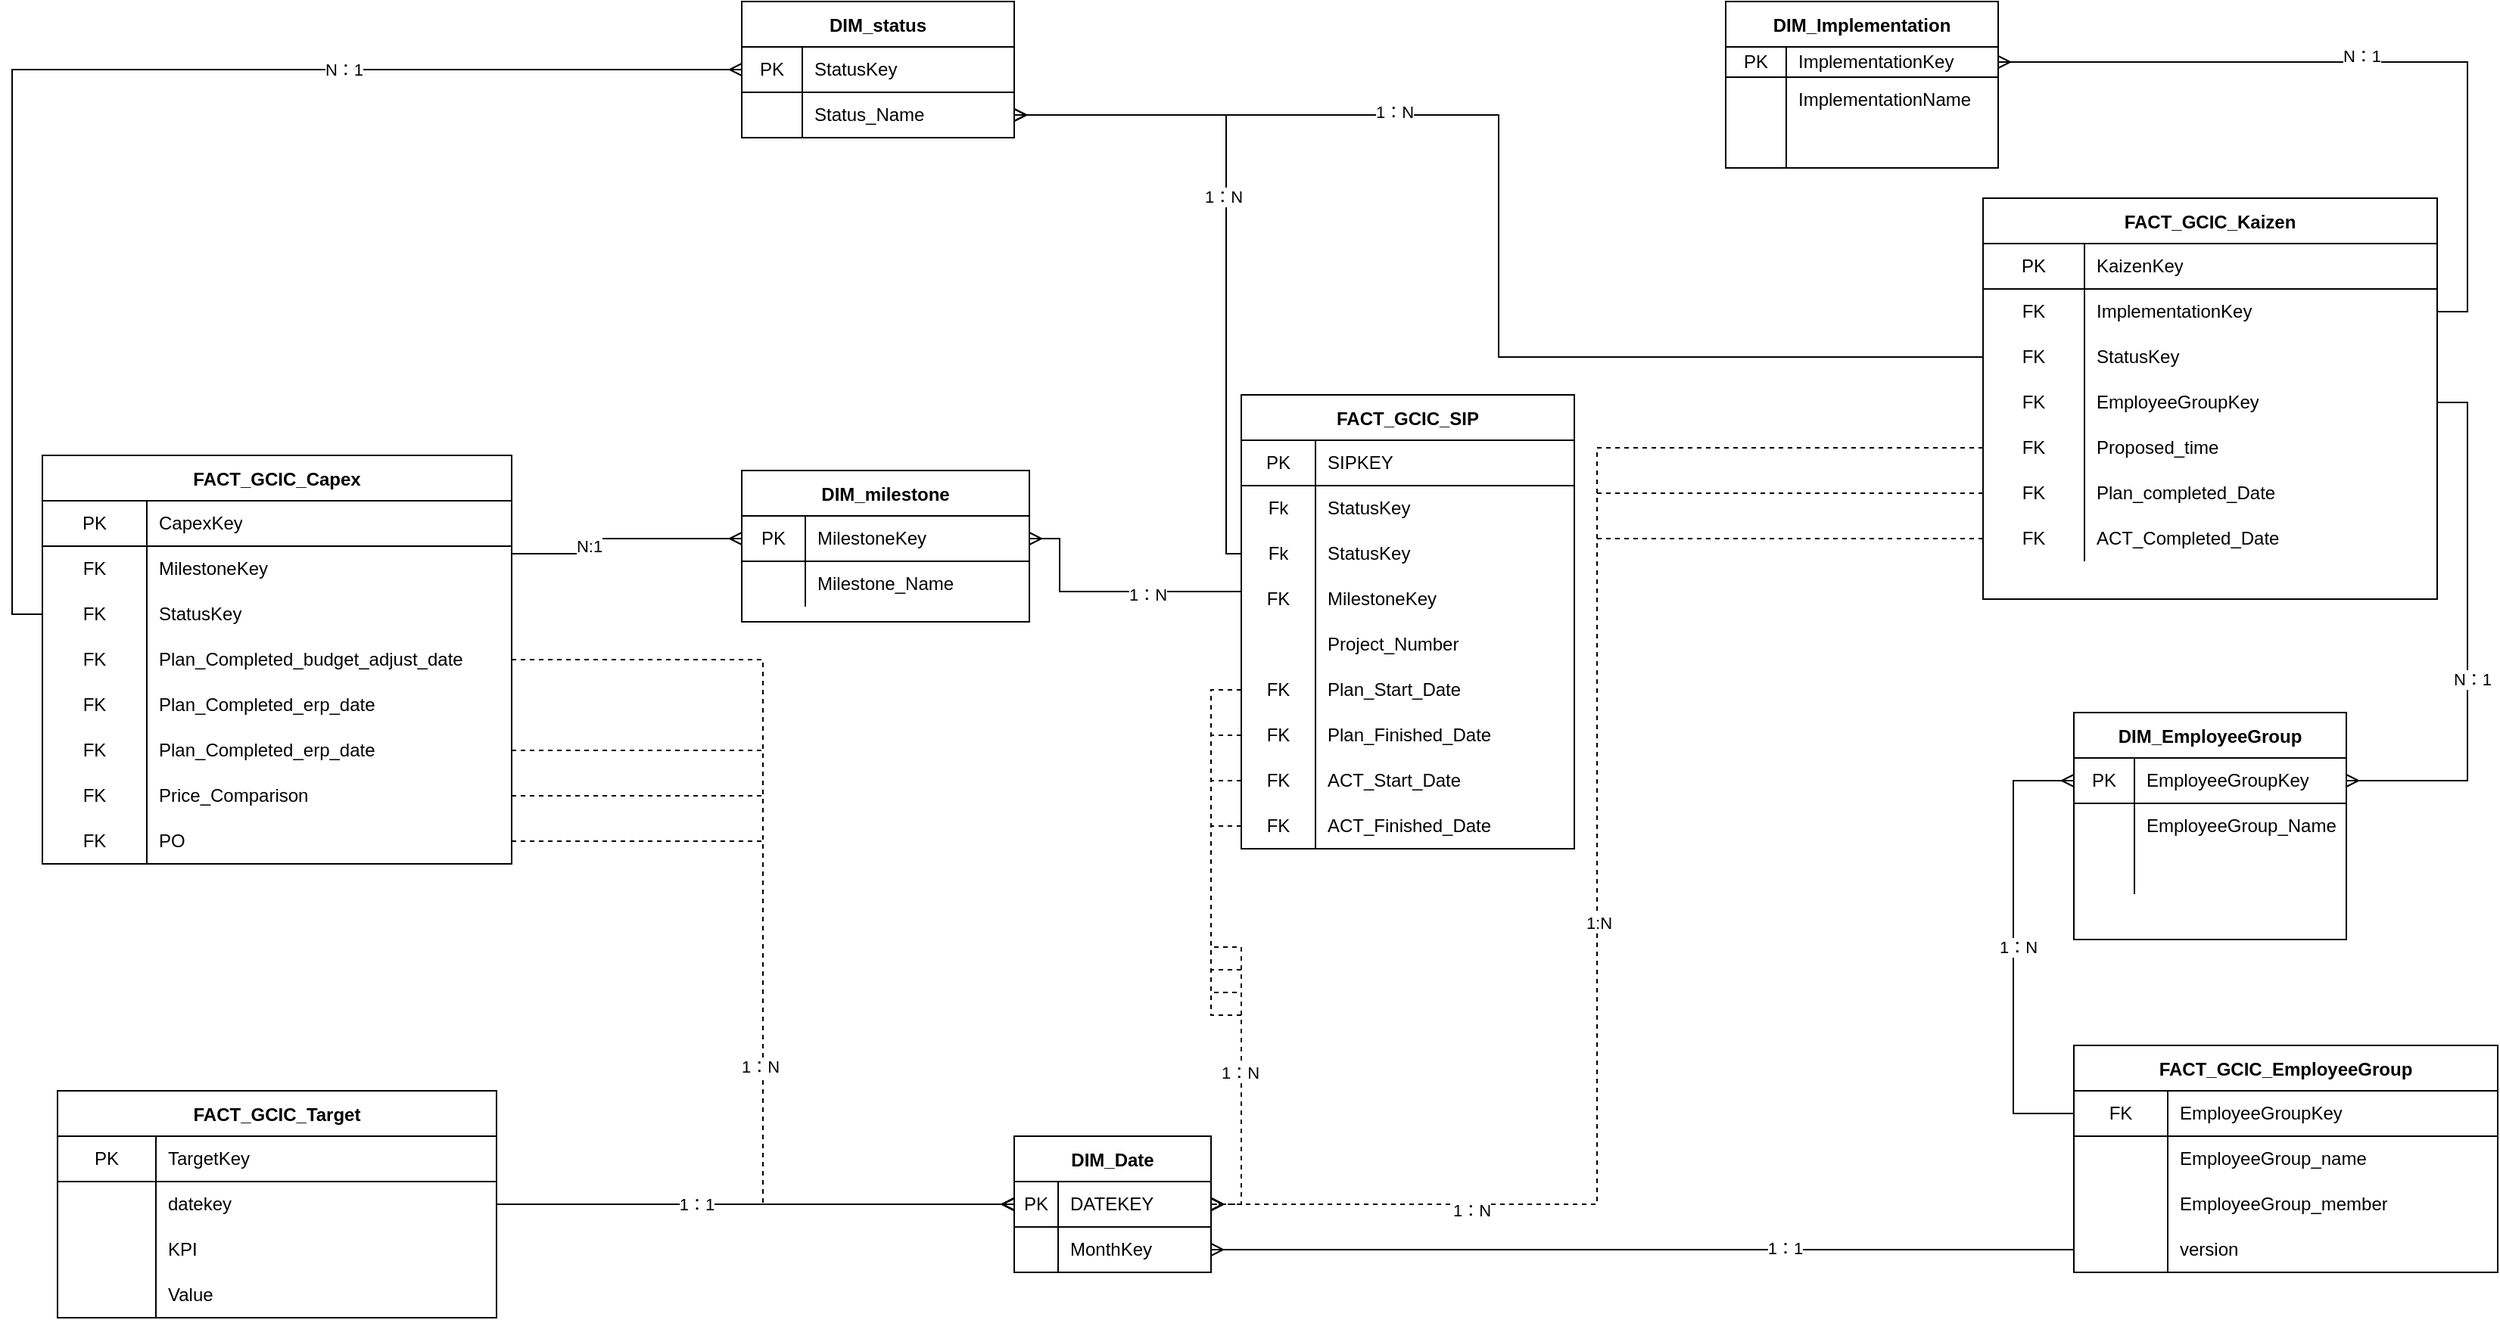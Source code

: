 <mxfile version="15.4.3" type="github">
  <diagram id="zaXrCJrdFpZxVBQQO9Ak" name="Page-1">
    <mxGraphModel dx="3784" dy="965" grid="1" gridSize="10" guides="1" tooltips="1" connect="1" arrows="1" fold="1" page="1" pageScale="1" pageWidth="1654" pageHeight="2336" math="0" shadow="0">
      <root>
        <mxCell id="0" />
        <mxCell id="1" parent="0" />
        <mxCell id="Agc-1r0kQCSqEqMZcD7l-1" value="DIM_EmployeeGroup" style="shape=table;startSize=30;container=1;collapsible=0;childLayout=tableLayout;fixedRows=1;rowLines=0;fontStyle=1;align=center;pointerEvents=1;" parent="1" vertex="1">
          <mxGeometry x="350" y="790" width="180" height="150" as="geometry" />
        </mxCell>
        <mxCell id="Agc-1r0kQCSqEqMZcD7l-2" value="" style="shape=partialRectangle;html=1;whiteSpace=wrap;collapsible=0;dropTarget=0;pointerEvents=1;fillColor=none;top=0;left=0;bottom=1;right=0;points=[[0,0.5],[1,0.5]];portConstraint=eastwest;" parent="Agc-1r0kQCSqEqMZcD7l-1" vertex="1">
          <mxGeometry y="30" width="180" height="30" as="geometry" />
        </mxCell>
        <mxCell id="Agc-1r0kQCSqEqMZcD7l-3" value="PK" style="shape=partialRectangle;html=1;whiteSpace=wrap;connectable=0;fillColor=none;top=0;left=0;bottom=0;right=0;overflow=hidden;pointerEvents=1;" parent="Agc-1r0kQCSqEqMZcD7l-2" vertex="1">
          <mxGeometry width="40" height="30" as="geometry">
            <mxRectangle width="40" height="30" as="alternateBounds" />
          </mxGeometry>
        </mxCell>
        <mxCell id="Agc-1r0kQCSqEqMZcD7l-4" value="EmployeeGroupKey" style="shape=partialRectangle;html=1;whiteSpace=wrap;connectable=0;fillColor=none;top=0;left=0;bottom=0;right=0;align=left;spacingLeft=6;overflow=hidden;pointerEvents=1;" parent="Agc-1r0kQCSqEqMZcD7l-2" vertex="1">
          <mxGeometry x="40" width="140" height="30" as="geometry">
            <mxRectangle width="140" height="30" as="alternateBounds" />
          </mxGeometry>
        </mxCell>
        <mxCell id="Agc-1r0kQCSqEqMZcD7l-5" value="" style="shape=partialRectangle;html=1;whiteSpace=wrap;collapsible=0;dropTarget=0;pointerEvents=1;fillColor=none;top=0;left=0;bottom=0;right=0;points=[[0,0.5],[1,0.5]];portConstraint=eastwest;" parent="Agc-1r0kQCSqEqMZcD7l-1" vertex="1">
          <mxGeometry y="60" width="180" height="30" as="geometry" />
        </mxCell>
        <mxCell id="Agc-1r0kQCSqEqMZcD7l-6" value="" style="shape=partialRectangle;html=1;whiteSpace=wrap;connectable=0;fillColor=none;top=0;left=0;bottom=0;right=0;overflow=hidden;pointerEvents=1;" parent="Agc-1r0kQCSqEqMZcD7l-5" vertex="1">
          <mxGeometry width="40" height="30" as="geometry">
            <mxRectangle width="40" height="30" as="alternateBounds" />
          </mxGeometry>
        </mxCell>
        <mxCell id="Agc-1r0kQCSqEqMZcD7l-7" value="EmployeeGroup_Name" style="shape=partialRectangle;html=1;whiteSpace=wrap;connectable=0;fillColor=none;top=0;left=0;bottom=0;right=0;align=left;spacingLeft=6;overflow=hidden;pointerEvents=1;" parent="Agc-1r0kQCSqEqMZcD7l-5" vertex="1">
          <mxGeometry x="40" width="140" height="30" as="geometry">
            <mxRectangle width="140" height="30" as="alternateBounds" />
          </mxGeometry>
        </mxCell>
        <mxCell id="Agc-1r0kQCSqEqMZcD7l-8" value="" style="shape=partialRectangle;html=1;whiteSpace=wrap;collapsible=0;dropTarget=0;pointerEvents=1;fillColor=none;top=0;left=0;bottom=0;right=0;points=[[0,0.5],[1,0.5]];portConstraint=eastwest;" parent="Agc-1r0kQCSqEqMZcD7l-1" vertex="1">
          <mxGeometry y="90" width="180" height="30" as="geometry" />
        </mxCell>
        <mxCell id="Agc-1r0kQCSqEqMZcD7l-9" value="" style="shape=partialRectangle;html=1;whiteSpace=wrap;connectable=0;fillColor=none;top=0;left=0;bottom=0;right=0;overflow=hidden;pointerEvents=1;" parent="Agc-1r0kQCSqEqMZcD7l-8" vertex="1">
          <mxGeometry width="40" height="30" as="geometry">
            <mxRectangle width="40" height="30" as="alternateBounds" />
          </mxGeometry>
        </mxCell>
        <mxCell id="Agc-1r0kQCSqEqMZcD7l-10" value="" style="shape=partialRectangle;html=1;whiteSpace=wrap;connectable=0;fillColor=none;top=0;left=0;bottom=0;right=0;align=left;spacingLeft=6;overflow=hidden;pointerEvents=1;" parent="Agc-1r0kQCSqEqMZcD7l-8" vertex="1">
          <mxGeometry x="40" width="140" height="30" as="geometry">
            <mxRectangle width="140" height="30" as="alternateBounds" />
          </mxGeometry>
        </mxCell>
        <mxCell id="Agc-1r0kQCSqEqMZcD7l-11" value="FACT_GCIC_SIP" style="shape=table;startSize=30;container=1;collapsible=0;childLayout=tableLayout;fixedRows=1;rowLines=0;fontStyle=1;align=center;pointerEvents=1;" parent="1" vertex="1">
          <mxGeometry x="-200" y="580" width="220" height="300" as="geometry" />
        </mxCell>
        <mxCell id="Agc-1r0kQCSqEqMZcD7l-12" value="" style="shape=partialRectangle;html=1;whiteSpace=wrap;collapsible=0;dropTarget=0;pointerEvents=1;fillColor=none;top=0;left=0;bottom=1;right=0;points=[[0,0.5],[1,0.5]];portConstraint=eastwest;" parent="Agc-1r0kQCSqEqMZcD7l-11" vertex="1">
          <mxGeometry y="30" width="220" height="30" as="geometry" />
        </mxCell>
        <mxCell id="Agc-1r0kQCSqEqMZcD7l-13" value="PK" style="shape=partialRectangle;html=1;whiteSpace=wrap;connectable=0;fillColor=none;top=0;left=0;bottom=0;right=0;overflow=hidden;pointerEvents=1;" parent="Agc-1r0kQCSqEqMZcD7l-12" vertex="1">
          <mxGeometry width="49" height="30" as="geometry">
            <mxRectangle width="49" height="30" as="alternateBounds" />
          </mxGeometry>
        </mxCell>
        <mxCell id="Agc-1r0kQCSqEqMZcD7l-14" value="SIPKEY" style="shape=partialRectangle;html=1;whiteSpace=wrap;connectable=0;fillColor=none;top=0;left=0;bottom=0;right=0;align=left;spacingLeft=6;overflow=hidden;pointerEvents=1;" parent="Agc-1r0kQCSqEqMZcD7l-12" vertex="1">
          <mxGeometry x="49" width="171" height="30" as="geometry">
            <mxRectangle width="171" height="30" as="alternateBounds" />
          </mxGeometry>
        </mxCell>
        <mxCell id="H_SAtTsU6ZcrynbS5svD-1" value="" style="shape=partialRectangle;html=1;whiteSpace=wrap;collapsible=0;dropTarget=0;pointerEvents=1;fillColor=none;top=0;left=0;bottom=0;right=0;points=[[0,0.5],[1,0.5]];portConstraint=eastwest;" parent="Agc-1r0kQCSqEqMZcD7l-11" vertex="1">
          <mxGeometry y="60" width="220" height="30" as="geometry" />
        </mxCell>
        <mxCell id="H_SAtTsU6ZcrynbS5svD-2" value="Fk" style="shape=partialRectangle;html=1;whiteSpace=wrap;connectable=0;fillColor=none;top=0;left=0;bottom=0;right=0;overflow=hidden;pointerEvents=1;" parent="H_SAtTsU6ZcrynbS5svD-1" vertex="1">
          <mxGeometry width="49" height="30" as="geometry">
            <mxRectangle width="49" height="30" as="alternateBounds" />
          </mxGeometry>
        </mxCell>
        <mxCell id="H_SAtTsU6ZcrynbS5svD-3" value="StatusKey" style="shape=partialRectangle;html=1;whiteSpace=wrap;connectable=0;fillColor=none;top=0;left=0;bottom=0;right=0;align=left;spacingLeft=6;overflow=hidden;pointerEvents=1;" parent="H_SAtTsU6ZcrynbS5svD-1" vertex="1">
          <mxGeometry x="49" width="171" height="30" as="geometry">
            <mxRectangle width="171" height="30" as="alternateBounds" />
          </mxGeometry>
        </mxCell>
        <mxCell id="Agc-1r0kQCSqEqMZcD7l-15" value="" style="shape=partialRectangle;html=1;whiteSpace=wrap;collapsible=0;dropTarget=0;pointerEvents=1;fillColor=none;top=0;left=0;bottom=0;right=0;points=[[0,0.5],[1,0.5]];portConstraint=eastwest;" parent="Agc-1r0kQCSqEqMZcD7l-11" vertex="1">
          <mxGeometry y="90" width="220" height="30" as="geometry" />
        </mxCell>
        <mxCell id="Agc-1r0kQCSqEqMZcD7l-16" value="Fk" style="shape=partialRectangle;html=1;whiteSpace=wrap;connectable=0;fillColor=none;top=0;left=0;bottom=0;right=0;overflow=hidden;pointerEvents=1;" parent="Agc-1r0kQCSqEqMZcD7l-15" vertex="1">
          <mxGeometry width="49" height="30" as="geometry">
            <mxRectangle width="49" height="30" as="alternateBounds" />
          </mxGeometry>
        </mxCell>
        <mxCell id="Agc-1r0kQCSqEqMZcD7l-17" value="StatusKey" style="shape=partialRectangle;html=1;whiteSpace=wrap;connectable=0;fillColor=none;top=0;left=0;bottom=0;right=0;align=left;spacingLeft=6;overflow=hidden;pointerEvents=1;" parent="Agc-1r0kQCSqEqMZcD7l-15" vertex="1">
          <mxGeometry x="49" width="171" height="30" as="geometry">
            <mxRectangle width="171" height="30" as="alternateBounds" />
          </mxGeometry>
        </mxCell>
        <mxCell id="Agc-1r0kQCSqEqMZcD7l-18" value="" style="shape=partialRectangle;html=1;whiteSpace=wrap;collapsible=0;dropTarget=0;pointerEvents=1;fillColor=none;top=0;left=0;bottom=0;right=0;points=[[0,0.5],[1,0.5]];portConstraint=eastwest;" parent="Agc-1r0kQCSqEqMZcD7l-11" vertex="1">
          <mxGeometry y="120" width="220" height="30" as="geometry" />
        </mxCell>
        <mxCell id="Agc-1r0kQCSqEqMZcD7l-19" value="FK" style="shape=partialRectangle;html=1;whiteSpace=wrap;connectable=0;fillColor=none;top=0;left=0;bottom=0;right=0;overflow=hidden;pointerEvents=1;" parent="Agc-1r0kQCSqEqMZcD7l-18" vertex="1">
          <mxGeometry width="49" height="30" as="geometry">
            <mxRectangle width="49" height="30" as="alternateBounds" />
          </mxGeometry>
        </mxCell>
        <mxCell id="Agc-1r0kQCSqEqMZcD7l-20" value="MilestoneKey&lt;br&gt;" style="shape=partialRectangle;html=1;whiteSpace=wrap;connectable=0;fillColor=none;top=0;left=0;bottom=0;right=0;align=left;spacingLeft=6;overflow=hidden;pointerEvents=1;" parent="Agc-1r0kQCSqEqMZcD7l-18" vertex="1">
          <mxGeometry x="49" width="171" height="30" as="geometry">
            <mxRectangle width="171" height="30" as="alternateBounds" />
          </mxGeometry>
        </mxCell>
        <mxCell id="WcXjS_84_nvXIMCtVa-o-60" value="" style="shape=partialRectangle;html=1;whiteSpace=wrap;collapsible=0;dropTarget=0;pointerEvents=1;fillColor=none;top=0;left=0;bottom=0;right=0;points=[[0,0.5],[1,0.5]];portConstraint=eastwest;" parent="Agc-1r0kQCSqEqMZcD7l-11" vertex="1">
          <mxGeometry y="150" width="220" height="30" as="geometry" />
        </mxCell>
        <mxCell id="WcXjS_84_nvXIMCtVa-o-61" value="" style="shape=partialRectangle;html=1;whiteSpace=wrap;connectable=0;fillColor=none;top=0;left=0;bottom=0;right=0;overflow=hidden;pointerEvents=1;" parent="WcXjS_84_nvXIMCtVa-o-60" vertex="1">
          <mxGeometry width="49" height="30" as="geometry">
            <mxRectangle width="49" height="30" as="alternateBounds" />
          </mxGeometry>
        </mxCell>
        <mxCell id="WcXjS_84_nvXIMCtVa-o-62" value="Project_Number" style="shape=partialRectangle;html=1;whiteSpace=wrap;connectable=0;fillColor=none;top=0;left=0;bottom=0;right=0;align=left;spacingLeft=6;overflow=hidden;pointerEvents=1;" parent="WcXjS_84_nvXIMCtVa-o-60" vertex="1">
          <mxGeometry x="49" width="171" height="30" as="geometry">
            <mxRectangle width="171" height="30" as="alternateBounds" />
          </mxGeometry>
        </mxCell>
        <mxCell id="WcXjS_84_nvXIMCtVa-o-8" value="" style="shape=partialRectangle;html=1;whiteSpace=wrap;collapsible=0;dropTarget=0;pointerEvents=1;fillColor=none;top=0;left=0;bottom=0;right=0;points=[[0,0.5],[1,0.5]];portConstraint=eastwest;" parent="Agc-1r0kQCSqEqMZcD7l-11" vertex="1">
          <mxGeometry y="180" width="220" height="30" as="geometry" />
        </mxCell>
        <mxCell id="WcXjS_84_nvXIMCtVa-o-9" value="FK" style="shape=partialRectangle;html=1;whiteSpace=wrap;connectable=0;fillColor=none;top=0;left=0;bottom=0;right=0;overflow=hidden;pointerEvents=1;" parent="WcXjS_84_nvXIMCtVa-o-8" vertex="1">
          <mxGeometry width="49" height="30" as="geometry">
            <mxRectangle width="49" height="30" as="alternateBounds" />
          </mxGeometry>
        </mxCell>
        <mxCell id="WcXjS_84_nvXIMCtVa-o-10" value="Plan_Start_Date" style="shape=partialRectangle;html=1;whiteSpace=wrap;connectable=0;fillColor=none;top=0;left=0;bottom=0;right=0;align=left;spacingLeft=6;overflow=hidden;pointerEvents=1;" parent="WcXjS_84_nvXIMCtVa-o-8" vertex="1">
          <mxGeometry x="49" width="171" height="30" as="geometry">
            <mxRectangle width="171" height="30" as="alternateBounds" />
          </mxGeometry>
        </mxCell>
        <mxCell id="Agc-1r0kQCSqEqMZcD7l-85" value="" style="shape=partialRectangle;html=1;whiteSpace=wrap;collapsible=0;dropTarget=0;pointerEvents=1;fillColor=none;top=0;left=0;bottom=0;right=0;points=[[0,0.5],[1,0.5]];portConstraint=eastwest;" parent="Agc-1r0kQCSqEqMZcD7l-11" vertex="1">
          <mxGeometry y="210" width="220" height="30" as="geometry" />
        </mxCell>
        <mxCell id="Agc-1r0kQCSqEqMZcD7l-86" value="FK" style="shape=partialRectangle;html=1;whiteSpace=wrap;connectable=0;fillColor=none;top=0;left=0;bottom=0;right=0;overflow=hidden;pointerEvents=1;" parent="Agc-1r0kQCSqEqMZcD7l-85" vertex="1">
          <mxGeometry width="49" height="30" as="geometry">
            <mxRectangle width="49" height="30" as="alternateBounds" />
          </mxGeometry>
        </mxCell>
        <mxCell id="Agc-1r0kQCSqEqMZcD7l-87" value="Plan_Finished_Date" style="shape=partialRectangle;html=1;whiteSpace=wrap;connectable=0;fillColor=none;top=0;left=0;bottom=0;right=0;align=left;spacingLeft=6;overflow=hidden;pointerEvents=1;" parent="Agc-1r0kQCSqEqMZcD7l-85" vertex="1">
          <mxGeometry x="49" width="171" height="30" as="geometry">
            <mxRectangle width="171" height="30" as="alternateBounds" />
          </mxGeometry>
        </mxCell>
        <mxCell id="Agc-1r0kQCSqEqMZcD7l-82" value="" style="shape=partialRectangle;html=1;whiteSpace=wrap;collapsible=0;dropTarget=0;pointerEvents=1;fillColor=none;top=0;left=0;bottom=0;right=0;points=[[0,0.5],[1,0.5]];portConstraint=eastwest;" parent="Agc-1r0kQCSqEqMZcD7l-11" vertex="1">
          <mxGeometry y="240" width="220" height="30" as="geometry" />
        </mxCell>
        <mxCell id="Agc-1r0kQCSqEqMZcD7l-83" value="FK" style="shape=partialRectangle;html=1;whiteSpace=wrap;connectable=0;fillColor=none;top=0;left=0;bottom=0;right=0;overflow=hidden;pointerEvents=1;" parent="Agc-1r0kQCSqEqMZcD7l-82" vertex="1">
          <mxGeometry width="49" height="30" as="geometry">
            <mxRectangle width="49" height="30" as="alternateBounds" />
          </mxGeometry>
        </mxCell>
        <mxCell id="Agc-1r0kQCSqEqMZcD7l-84" value="ACT_Start_Date" style="shape=partialRectangle;html=1;whiteSpace=wrap;connectable=0;fillColor=none;top=0;left=0;bottom=0;right=0;align=left;spacingLeft=6;overflow=hidden;pointerEvents=1;" parent="Agc-1r0kQCSqEqMZcD7l-82" vertex="1">
          <mxGeometry x="49" width="171" height="30" as="geometry">
            <mxRectangle width="171" height="30" as="alternateBounds" />
          </mxGeometry>
        </mxCell>
        <mxCell id="WcXjS_84_nvXIMCtVa-o-2" value="" style="shape=partialRectangle;html=1;whiteSpace=wrap;collapsible=0;dropTarget=0;pointerEvents=1;fillColor=none;top=0;left=0;bottom=0;right=0;points=[[0,0.5],[1,0.5]];portConstraint=eastwest;" parent="Agc-1r0kQCSqEqMZcD7l-11" vertex="1">
          <mxGeometry y="270" width="220" height="30" as="geometry" />
        </mxCell>
        <mxCell id="WcXjS_84_nvXIMCtVa-o-3" value="FK" style="shape=partialRectangle;html=1;whiteSpace=wrap;connectable=0;fillColor=none;top=0;left=0;bottom=0;right=0;overflow=hidden;pointerEvents=1;" parent="WcXjS_84_nvXIMCtVa-o-2" vertex="1">
          <mxGeometry width="49" height="30" as="geometry">
            <mxRectangle width="49" height="30" as="alternateBounds" />
          </mxGeometry>
        </mxCell>
        <mxCell id="WcXjS_84_nvXIMCtVa-o-4" value="ACT_Finished_Date" style="shape=partialRectangle;html=1;whiteSpace=wrap;connectable=0;fillColor=none;top=0;left=0;bottom=0;right=0;align=left;spacingLeft=6;overflow=hidden;pointerEvents=1;" parent="WcXjS_84_nvXIMCtVa-o-2" vertex="1">
          <mxGeometry x="49" width="171" height="30" as="geometry">
            <mxRectangle width="171" height="30" as="alternateBounds" />
          </mxGeometry>
        </mxCell>
        <mxCell id="Agc-1r0kQCSqEqMZcD7l-21" value="DIM_Implementation" style="shape=table;startSize=30;container=1;collapsible=0;childLayout=tableLayout;fixedRows=1;rowLines=0;fontStyle=1;align=center;pointerEvents=1;" parent="1" vertex="1">
          <mxGeometry x="120" y="320" width="180" height="110" as="geometry" />
        </mxCell>
        <mxCell id="Agc-1r0kQCSqEqMZcD7l-22" value="" style="shape=partialRectangle;html=1;whiteSpace=wrap;collapsible=0;dropTarget=0;pointerEvents=1;fillColor=none;top=0;left=0;bottom=1;right=0;points=[[0,0.5],[1,0.5]];portConstraint=eastwest;" parent="Agc-1r0kQCSqEqMZcD7l-21" vertex="1">
          <mxGeometry y="30" width="180" height="20" as="geometry" />
        </mxCell>
        <mxCell id="Agc-1r0kQCSqEqMZcD7l-23" value="PK" style="shape=partialRectangle;html=1;whiteSpace=wrap;connectable=0;fillColor=none;top=0;left=0;bottom=0;right=0;overflow=hidden;pointerEvents=1;" parent="Agc-1r0kQCSqEqMZcD7l-22" vertex="1">
          <mxGeometry width="40" height="20" as="geometry">
            <mxRectangle width="40" height="20" as="alternateBounds" />
          </mxGeometry>
        </mxCell>
        <mxCell id="Agc-1r0kQCSqEqMZcD7l-24" value="ImplementationKey" style="shape=partialRectangle;html=1;whiteSpace=wrap;connectable=0;fillColor=none;top=0;left=0;bottom=0;right=0;align=left;spacingLeft=6;overflow=hidden;pointerEvents=1;" parent="Agc-1r0kQCSqEqMZcD7l-22" vertex="1">
          <mxGeometry x="40" width="140" height="20" as="geometry">
            <mxRectangle width="140" height="20" as="alternateBounds" />
          </mxGeometry>
        </mxCell>
        <mxCell id="Agc-1r0kQCSqEqMZcD7l-25" value="" style="shape=partialRectangle;html=1;whiteSpace=wrap;collapsible=0;dropTarget=0;pointerEvents=1;fillColor=none;top=0;left=0;bottom=0;right=0;points=[[0,0.5],[1,0.5]];portConstraint=eastwest;" parent="Agc-1r0kQCSqEqMZcD7l-21" vertex="1">
          <mxGeometry y="50" width="180" height="30" as="geometry" />
        </mxCell>
        <mxCell id="Agc-1r0kQCSqEqMZcD7l-26" value="" style="shape=partialRectangle;html=1;whiteSpace=wrap;connectable=0;fillColor=none;top=0;left=0;bottom=0;right=0;overflow=hidden;pointerEvents=1;" parent="Agc-1r0kQCSqEqMZcD7l-25" vertex="1">
          <mxGeometry width="40" height="30" as="geometry">
            <mxRectangle width="40" height="30" as="alternateBounds" />
          </mxGeometry>
        </mxCell>
        <mxCell id="Agc-1r0kQCSqEqMZcD7l-27" value="ImplementationName" style="shape=partialRectangle;html=1;whiteSpace=wrap;connectable=0;fillColor=none;top=0;left=0;bottom=0;right=0;align=left;spacingLeft=6;overflow=hidden;pointerEvents=1;" parent="Agc-1r0kQCSqEqMZcD7l-25" vertex="1">
          <mxGeometry x="40" width="140" height="30" as="geometry">
            <mxRectangle width="140" height="30" as="alternateBounds" />
          </mxGeometry>
        </mxCell>
        <mxCell id="WcXjS_84_nvXIMCtVa-o-76" value="" style="shape=partialRectangle;html=1;whiteSpace=wrap;collapsible=0;dropTarget=0;pointerEvents=1;fillColor=none;top=0;left=0;bottom=0;right=0;points=[[0,0.5],[1,0.5]];portConstraint=eastwest;" parent="Agc-1r0kQCSqEqMZcD7l-21" vertex="1">
          <mxGeometry y="80" width="180" height="30" as="geometry" />
        </mxCell>
        <mxCell id="WcXjS_84_nvXIMCtVa-o-77" value="" style="shape=partialRectangle;html=1;whiteSpace=wrap;connectable=0;fillColor=none;top=0;left=0;bottom=0;right=0;overflow=hidden;pointerEvents=1;" parent="WcXjS_84_nvXIMCtVa-o-76" vertex="1">
          <mxGeometry width="40" height="30" as="geometry">
            <mxRectangle width="40" height="30" as="alternateBounds" />
          </mxGeometry>
        </mxCell>
        <mxCell id="WcXjS_84_nvXIMCtVa-o-78" value="" style="shape=partialRectangle;html=1;whiteSpace=wrap;connectable=0;fillColor=none;top=0;left=0;bottom=0;right=0;align=left;spacingLeft=6;overflow=hidden;pointerEvents=1;" parent="WcXjS_84_nvXIMCtVa-o-76" vertex="1">
          <mxGeometry x="40" width="140" height="30" as="geometry">
            <mxRectangle width="140" height="30" as="alternateBounds" />
          </mxGeometry>
        </mxCell>
        <mxCell id="Agc-1r0kQCSqEqMZcD7l-31" value="DIM_status" style="shape=table;startSize=30;container=1;collapsible=0;childLayout=tableLayout;fixedRows=1;rowLines=0;fontStyle=1;align=center;pointerEvents=1;" parent="1" vertex="1">
          <mxGeometry x="-530" y="320" width="180" height="90" as="geometry" />
        </mxCell>
        <mxCell id="Agc-1r0kQCSqEqMZcD7l-32" value="" style="shape=partialRectangle;html=1;whiteSpace=wrap;collapsible=0;dropTarget=0;pointerEvents=1;fillColor=none;top=0;left=0;bottom=1;right=0;points=[[0,0.5],[1,0.5]];portConstraint=eastwest;" parent="Agc-1r0kQCSqEqMZcD7l-31" vertex="1">
          <mxGeometry y="30" width="180" height="30" as="geometry" />
        </mxCell>
        <mxCell id="Agc-1r0kQCSqEqMZcD7l-33" value="PK" style="shape=partialRectangle;html=1;whiteSpace=wrap;connectable=0;fillColor=none;top=0;left=0;bottom=0;right=0;overflow=hidden;pointerEvents=1;" parent="Agc-1r0kQCSqEqMZcD7l-32" vertex="1">
          <mxGeometry width="40" height="30" as="geometry">
            <mxRectangle width="40" height="30" as="alternateBounds" />
          </mxGeometry>
        </mxCell>
        <mxCell id="Agc-1r0kQCSqEqMZcD7l-34" value="StatusKey" style="shape=partialRectangle;html=1;whiteSpace=wrap;connectable=0;fillColor=none;top=0;left=0;bottom=0;right=0;align=left;spacingLeft=6;overflow=hidden;pointerEvents=1;" parent="Agc-1r0kQCSqEqMZcD7l-32" vertex="1">
          <mxGeometry x="40" width="140" height="30" as="geometry">
            <mxRectangle width="140" height="30" as="alternateBounds" />
          </mxGeometry>
        </mxCell>
        <mxCell id="Agc-1r0kQCSqEqMZcD7l-35" value="" style="shape=partialRectangle;html=1;whiteSpace=wrap;collapsible=0;dropTarget=0;pointerEvents=1;fillColor=none;top=0;left=0;bottom=0;right=0;points=[[0,0.5],[1,0.5]];portConstraint=eastwest;" parent="Agc-1r0kQCSqEqMZcD7l-31" vertex="1">
          <mxGeometry y="60" width="180" height="30" as="geometry" />
        </mxCell>
        <mxCell id="Agc-1r0kQCSqEqMZcD7l-36" value="" style="shape=partialRectangle;html=1;whiteSpace=wrap;connectable=0;fillColor=none;top=0;left=0;bottom=0;right=0;overflow=hidden;pointerEvents=1;" parent="Agc-1r0kQCSqEqMZcD7l-35" vertex="1">
          <mxGeometry width="40" height="30" as="geometry">
            <mxRectangle width="40" height="30" as="alternateBounds" />
          </mxGeometry>
        </mxCell>
        <mxCell id="Agc-1r0kQCSqEqMZcD7l-37" value="Status_Name" style="shape=partialRectangle;html=1;whiteSpace=wrap;connectable=0;fillColor=none;top=0;left=0;bottom=0;right=0;align=left;spacingLeft=6;overflow=hidden;pointerEvents=1;" parent="Agc-1r0kQCSqEqMZcD7l-35" vertex="1">
          <mxGeometry x="40" width="140" height="30" as="geometry">
            <mxRectangle width="140" height="30" as="alternateBounds" />
          </mxGeometry>
        </mxCell>
        <mxCell id="Agc-1r0kQCSqEqMZcD7l-41" value="FACT_GCIC_Kaizen" style="shape=table;startSize=30;container=1;collapsible=0;childLayout=tableLayout;fixedRows=1;rowLines=0;fontStyle=1;align=center;pointerEvents=1;" parent="1" vertex="1">
          <mxGeometry x="290" y="450" width="300" height="265" as="geometry" />
        </mxCell>
        <mxCell id="Agc-1r0kQCSqEqMZcD7l-42" value="" style="shape=partialRectangle;html=1;whiteSpace=wrap;collapsible=0;dropTarget=0;pointerEvents=1;fillColor=none;top=0;left=0;bottom=1;right=0;points=[[0,0.5],[1,0.5]];portConstraint=eastwest;" parent="Agc-1r0kQCSqEqMZcD7l-41" vertex="1">
          <mxGeometry y="30" width="300" height="30" as="geometry" />
        </mxCell>
        <mxCell id="Agc-1r0kQCSqEqMZcD7l-43" value="PK" style="shape=partialRectangle;html=1;whiteSpace=wrap;connectable=0;fillColor=none;top=0;left=0;bottom=0;right=0;overflow=hidden;pointerEvents=1;" parent="Agc-1r0kQCSqEqMZcD7l-42" vertex="1">
          <mxGeometry width="67" height="30" as="geometry">
            <mxRectangle width="67" height="30" as="alternateBounds" />
          </mxGeometry>
        </mxCell>
        <mxCell id="Agc-1r0kQCSqEqMZcD7l-44" value="KaizenKey" style="shape=partialRectangle;html=1;whiteSpace=wrap;connectable=0;fillColor=none;top=0;left=0;bottom=0;right=0;align=left;spacingLeft=6;overflow=hidden;pointerEvents=1;" parent="Agc-1r0kQCSqEqMZcD7l-42" vertex="1">
          <mxGeometry x="67" width="233" height="30" as="geometry">
            <mxRectangle width="233" height="30" as="alternateBounds" />
          </mxGeometry>
        </mxCell>
        <mxCell id="Agc-1r0kQCSqEqMZcD7l-45" value="" style="shape=partialRectangle;html=1;whiteSpace=wrap;collapsible=0;dropTarget=0;pointerEvents=1;fillColor=none;top=0;left=0;bottom=0;right=0;points=[[0,0.5],[1,0.5]];portConstraint=eastwest;" parent="Agc-1r0kQCSqEqMZcD7l-41" vertex="1">
          <mxGeometry y="60" width="300" height="30" as="geometry" />
        </mxCell>
        <mxCell id="Agc-1r0kQCSqEqMZcD7l-46" value="FK" style="shape=partialRectangle;html=1;whiteSpace=wrap;connectable=0;fillColor=none;top=0;left=0;bottom=0;right=0;overflow=hidden;pointerEvents=1;" parent="Agc-1r0kQCSqEqMZcD7l-45" vertex="1">
          <mxGeometry width="67" height="30" as="geometry">
            <mxRectangle width="67" height="30" as="alternateBounds" />
          </mxGeometry>
        </mxCell>
        <mxCell id="Agc-1r0kQCSqEqMZcD7l-47" value="ImplementationKey" style="shape=partialRectangle;html=1;whiteSpace=wrap;connectable=0;fillColor=none;top=0;left=0;bottom=0;right=0;align=left;spacingLeft=6;overflow=hidden;pointerEvents=1;" parent="Agc-1r0kQCSqEqMZcD7l-45" vertex="1">
          <mxGeometry x="67" width="233" height="30" as="geometry">
            <mxRectangle width="233" height="30" as="alternateBounds" />
          </mxGeometry>
        </mxCell>
        <mxCell id="Agc-1r0kQCSqEqMZcD7l-48" value="" style="shape=partialRectangle;html=1;whiteSpace=wrap;collapsible=0;dropTarget=0;pointerEvents=1;fillColor=none;top=0;left=0;bottom=0;right=0;points=[[0,0.5],[1,0.5]];portConstraint=eastwest;" parent="Agc-1r0kQCSqEqMZcD7l-41" vertex="1">
          <mxGeometry y="90" width="300" height="30" as="geometry" />
        </mxCell>
        <mxCell id="Agc-1r0kQCSqEqMZcD7l-49" value="FK" style="shape=partialRectangle;html=1;whiteSpace=wrap;connectable=0;fillColor=none;top=0;left=0;bottom=0;right=0;overflow=hidden;pointerEvents=1;" parent="Agc-1r0kQCSqEqMZcD7l-48" vertex="1">
          <mxGeometry width="67" height="30" as="geometry">
            <mxRectangle width="67" height="30" as="alternateBounds" />
          </mxGeometry>
        </mxCell>
        <mxCell id="Agc-1r0kQCSqEqMZcD7l-50" value="StatusKey" style="shape=partialRectangle;html=1;whiteSpace=wrap;connectable=0;fillColor=none;top=0;left=0;bottom=0;right=0;align=left;spacingLeft=6;overflow=hidden;pointerEvents=1;" parent="Agc-1r0kQCSqEqMZcD7l-48" vertex="1">
          <mxGeometry x="67" width="233" height="30" as="geometry">
            <mxRectangle width="233" height="30" as="alternateBounds" />
          </mxGeometry>
        </mxCell>
        <mxCell id="WcXjS_84_nvXIMCtVa-o-24" value="" style="shape=partialRectangle;html=1;whiteSpace=wrap;collapsible=0;dropTarget=0;pointerEvents=1;fillColor=none;top=0;left=0;bottom=0;right=0;points=[[0,0.5],[1,0.5]];portConstraint=eastwest;" parent="Agc-1r0kQCSqEqMZcD7l-41" vertex="1">
          <mxGeometry y="120" width="300" height="30" as="geometry" />
        </mxCell>
        <mxCell id="WcXjS_84_nvXIMCtVa-o-25" value="FK" style="shape=partialRectangle;html=1;whiteSpace=wrap;connectable=0;fillColor=none;top=0;left=0;bottom=0;right=0;overflow=hidden;pointerEvents=1;" parent="WcXjS_84_nvXIMCtVa-o-24" vertex="1">
          <mxGeometry width="67" height="30" as="geometry">
            <mxRectangle width="67" height="30" as="alternateBounds" />
          </mxGeometry>
        </mxCell>
        <mxCell id="WcXjS_84_nvXIMCtVa-o-26" value="EmployeeGroupKey" style="shape=partialRectangle;html=1;whiteSpace=wrap;connectable=0;fillColor=none;top=0;left=0;bottom=0;right=0;align=left;spacingLeft=6;overflow=hidden;pointerEvents=1;" parent="WcXjS_84_nvXIMCtVa-o-24" vertex="1">
          <mxGeometry x="67" width="233" height="30" as="geometry">
            <mxRectangle width="233" height="30" as="alternateBounds" />
          </mxGeometry>
        </mxCell>
        <mxCell id="WcXjS_84_nvXIMCtVa-o-27" value="" style="shape=partialRectangle;html=1;whiteSpace=wrap;collapsible=0;dropTarget=0;pointerEvents=1;fillColor=none;top=0;left=0;bottom=0;right=0;points=[[0,0.5],[1,0.5]];portConstraint=eastwest;" parent="Agc-1r0kQCSqEqMZcD7l-41" vertex="1">
          <mxGeometry y="150" width="300" height="30" as="geometry" />
        </mxCell>
        <mxCell id="WcXjS_84_nvXIMCtVa-o-28" value="FK" style="shape=partialRectangle;html=1;whiteSpace=wrap;connectable=0;fillColor=none;top=0;left=0;bottom=0;right=0;overflow=hidden;pointerEvents=1;" parent="WcXjS_84_nvXIMCtVa-o-27" vertex="1">
          <mxGeometry width="67" height="30" as="geometry">
            <mxRectangle width="67" height="30" as="alternateBounds" />
          </mxGeometry>
        </mxCell>
        <mxCell id="WcXjS_84_nvXIMCtVa-o-29" value="Proposed_time" style="shape=partialRectangle;html=1;whiteSpace=wrap;connectable=0;fillColor=none;top=0;left=0;bottom=0;right=0;align=left;spacingLeft=6;overflow=hidden;pointerEvents=1;" parent="WcXjS_84_nvXIMCtVa-o-27" vertex="1">
          <mxGeometry x="67" width="233" height="30" as="geometry">
            <mxRectangle width="233" height="30" as="alternateBounds" />
          </mxGeometry>
        </mxCell>
        <mxCell id="WcXjS_84_nvXIMCtVa-o-30" value="" style="shape=partialRectangle;html=1;whiteSpace=wrap;collapsible=0;dropTarget=0;pointerEvents=1;fillColor=none;top=0;left=0;bottom=0;right=0;points=[[0,0.5],[1,0.5]];portConstraint=eastwest;" parent="Agc-1r0kQCSqEqMZcD7l-41" vertex="1">
          <mxGeometry y="180" width="300" height="30" as="geometry" />
        </mxCell>
        <mxCell id="WcXjS_84_nvXIMCtVa-o-31" value="FK" style="shape=partialRectangle;html=1;whiteSpace=wrap;connectable=0;fillColor=none;top=0;left=0;bottom=0;right=0;overflow=hidden;pointerEvents=1;" parent="WcXjS_84_nvXIMCtVa-o-30" vertex="1">
          <mxGeometry width="67" height="30" as="geometry">
            <mxRectangle width="67" height="30" as="alternateBounds" />
          </mxGeometry>
        </mxCell>
        <mxCell id="WcXjS_84_nvXIMCtVa-o-32" value="Plan_completed_Date" style="shape=partialRectangle;html=1;whiteSpace=wrap;connectable=0;fillColor=none;top=0;left=0;bottom=0;right=0;align=left;spacingLeft=6;overflow=hidden;pointerEvents=1;" parent="WcXjS_84_nvXIMCtVa-o-30" vertex="1">
          <mxGeometry x="67" width="233" height="30" as="geometry">
            <mxRectangle width="233" height="30" as="alternateBounds" />
          </mxGeometry>
        </mxCell>
        <mxCell id="WcXjS_84_nvXIMCtVa-o-33" value="" style="shape=partialRectangle;html=1;whiteSpace=wrap;collapsible=0;dropTarget=0;pointerEvents=1;fillColor=none;top=0;left=0;bottom=0;right=0;points=[[0,0.5],[1,0.5]];portConstraint=eastwest;" parent="Agc-1r0kQCSqEqMZcD7l-41" vertex="1">
          <mxGeometry y="210" width="300" height="30" as="geometry" />
        </mxCell>
        <mxCell id="WcXjS_84_nvXIMCtVa-o-34" value="FK" style="shape=partialRectangle;html=1;whiteSpace=wrap;connectable=0;fillColor=none;top=0;left=0;bottom=0;right=0;overflow=hidden;pointerEvents=1;" parent="WcXjS_84_nvXIMCtVa-o-33" vertex="1">
          <mxGeometry width="67" height="30" as="geometry">
            <mxRectangle width="67" height="30" as="alternateBounds" />
          </mxGeometry>
        </mxCell>
        <mxCell id="WcXjS_84_nvXIMCtVa-o-35" value="ACT_Completed_Date" style="shape=partialRectangle;html=1;whiteSpace=wrap;connectable=0;fillColor=none;top=0;left=0;bottom=0;right=0;align=left;spacingLeft=6;overflow=hidden;pointerEvents=1;" parent="WcXjS_84_nvXIMCtVa-o-33" vertex="1">
          <mxGeometry x="67" width="233" height="30" as="geometry">
            <mxRectangle width="233" height="30" as="alternateBounds" />
          </mxGeometry>
        </mxCell>
        <mxCell id="Agc-1r0kQCSqEqMZcD7l-52" value="FACT_GCIC_Capex" style="shape=table;startSize=30;container=1;collapsible=0;childLayout=tableLayout;fixedRows=1;rowLines=0;fontStyle=1;align=center;pointerEvents=1;" parent="1" vertex="1">
          <mxGeometry x="-992" y="620" width="310" height="270" as="geometry" />
        </mxCell>
        <mxCell id="Agc-1r0kQCSqEqMZcD7l-53" value="" style="shape=partialRectangle;html=1;whiteSpace=wrap;collapsible=0;dropTarget=0;pointerEvents=1;fillColor=none;top=0;left=0;bottom=1;right=0;points=[[0,0.5],[1,0.5]];portConstraint=eastwest;" parent="Agc-1r0kQCSqEqMZcD7l-52" vertex="1">
          <mxGeometry y="30" width="310" height="30" as="geometry" />
        </mxCell>
        <mxCell id="Agc-1r0kQCSqEqMZcD7l-54" value="PK" style="shape=partialRectangle;html=1;whiteSpace=wrap;connectable=0;fillColor=none;top=0;left=0;bottom=0;right=0;overflow=hidden;pointerEvents=1;" parent="Agc-1r0kQCSqEqMZcD7l-53" vertex="1">
          <mxGeometry width="69" height="30" as="geometry">
            <mxRectangle width="69" height="30" as="alternateBounds" />
          </mxGeometry>
        </mxCell>
        <mxCell id="Agc-1r0kQCSqEqMZcD7l-55" value="CapexKey" style="shape=partialRectangle;html=1;whiteSpace=wrap;connectable=0;fillColor=none;top=0;left=0;bottom=0;right=0;align=left;spacingLeft=6;overflow=hidden;pointerEvents=1;" parent="Agc-1r0kQCSqEqMZcD7l-53" vertex="1">
          <mxGeometry x="69" width="241" height="30" as="geometry">
            <mxRectangle width="241" height="30" as="alternateBounds" />
          </mxGeometry>
        </mxCell>
        <mxCell id="Agc-1r0kQCSqEqMZcD7l-56" value="" style="shape=partialRectangle;html=1;whiteSpace=wrap;collapsible=0;dropTarget=0;pointerEvents=1;fillColor=none;top=0;left=0;bottom=0;right=0;points=[[0,0.5],[1,0.5]];portConstraint=eastwest;" parent="Agc-1r0kQCSqEqMZcD7l-52" vertex="1">
          <mxGeometry y="60" width="310" height="30" as="geometry" />
        </mxCell>
        <mxCell id="Agc-1r0kQCSqEqMZcD7l-57" value="FK" style="shape=partialRectangle;html=1;whiteSpace=wrap;connectable=0;fillColor=none;top=0;left=0;bottom=0;right=0;overflow=hidden;pointerEvents=1;" parent="Agc-1r0kQCSqEqMZcD7l-56" vertex="1">
          <mxGeometry width="69" height="30" as="geometry">
            <mxRectangle width="69" height="30" as="alternateBounds" />
          </mxGeometry>
        </mxCell>
        <mxCell id="Agc-1r0kQCSqEqMZcD7l-58" value="MilestoneKey" style="shape=partialRectangle;html=1;whiteSpace=wrap;connectable=0;fillColor=none;top=0;left=0;bottom=0;right=0;align=left;spacingLeft=6;overflow=hidden;pointerEvents=1;" parent="Agc-1r0kQCSqEqMZcD7l-56" vertex="1">
          <mxGeometry x="69" width="241" height="30" as="geometry">
            <mxRectangle width="241" height="30" as="alternateBounds" />
          </mxGeometry>
        </mxCell>
        <mxCell id="Agc-1r0kQCSqEqMZcD7l-59" value="" style="shape=partialRectangle;html=1;whiteSpace=wrap;collapsible=0;dropTarget=0;pointerEvents=1;fillColor=none;top=0;left=0;bottom=0;right=0;points=[[0,0.5],[1,0.5]];portConstraint=eastwest;" parent="Agc-1r0kQCSqEqMZcD7l-52" vertex="1">
          <mxGeometry y="90" width="310" height="30" as="geometry" />
        </mxCell>
        <mxCell id="Agc-1r0kQCSqEqMZcD7l-60" value="FK" style="shape=partialRectangle;html=1;whiteSpace=wrap;connectable=0;fillColor=none;top=0;left=0;bottom=0;right=0;overflow=hidden;pointerEvents=1;" parent="Agc-1r0kQCSqEqMZcD7l-59" vertex="1">
          <mxGeometry width="69" height="30" as="geometry">
            <mxRectangle width="69" height="30" as="alternateBounds" />
          </mxGeometry>
        </mxCell>
        <mxCell id="Agc-1r0kQCSqEqMZcD7l-61" value="StatusKey" style="shape=partialRectangle;html=1;whiteSpace=wrap;connectable=0;fillColor=none;top=0;left=0;bottom=0;right=0;align=left;spacingLeft=6;overflow=hidden;pointerEvents=1;" parent="Agc-1r0kQCSqEqMZcD7l-59" vertex="1">
          <mxGeometry x="69" width="241" height="30" as="geometry">
            <mxRectangle width="241" height="30" as="alternateBounds" />
          </mxGeometry>
        </mxCell>
        <mxCell id="WcXjS_84_nvXIMCtVa-o-12" value="" style="shape=partialRectangle;html=1;whiteSpace=wrap;collapsible=0;dropTarget=0;pointerEvents=1;fillColor=none;top=0;left=0;bottom=0;right=0;points=[[0,0.5],[1,0.5]];portConstraint=eastwest;" parent="Agc-1r0kQCSqEqMZcD7l-52" vertex="1">
          <mxGeometry y="120" width="310" height="30" as="geometry" />
        </mxCell>
        <mxCell id="WcXjS_84_nvXIMCtVa-o-13" value="FK" style="shape=partialRectangle;html=1;whiteSpace=wrap;connectable=0;fillColor=none;top=0;left=0;bottom=0;right=0;overflow=hidden;pointerEvents=1;" parent="WcXjS_84_nvXIMCtVa-o-12" vertex="1">
          <mxGeometry width="69" height="30" as="geometry">
            <mxRectangle width="69" height="30" as="alternateBounds" />
          </mxGeometry>
        </mxCell>
        <mxCell id="WcXjS_84_nvXIMCtVa-o-14" value="Plan_Completed_budget_adjust_date" style="shape=partialRectangle;html=1;whiteSpace=wrap;connectable=0;fillColor=none;top=0;left=0;bottom=0;right=0;align=left;spacingLeft=6;overflow=hidden;pointerEvents=1;" parent="WcXjS_84_nvXIMCtVa-o-12" vertex="1">
          <mxGeometry x="69" width="241" height="30" as="geometry">
            <mxRectangle width="241" height="30" as="alternateBounds" />
          </mxGeometry>
        </mxCell>
        <mxCell id="H_SAtTsU6ZcrynbS5svD-4" value="" style="shape=partialRectangle;html=1;whiteSpace=wrap;collapsible=0;dropTarget=0;pointerEvents=1;fillColor=none;top=0;left=0;bottom=0;right=0;points=[[0,0.5],[1,0.5]];portConstraint=eastwest;" parent="Agc-1r0kQCSqEqMZcD7l-52" vertex="1">
          <mxGeometry y="150" width="310" height="30" as="geometry" />
        </mxCell>
        <mxCell id="H_SAtTsU6ZcrynbS5svD-5" value="FK" style="shape=partialRectangle;html=1;whiteSpace=wrap;connectable=0;fillColor=none;top=0;left=0;bottom=0;right=0;overflow=hidden;pointerEvents=1;" parent="H_SAtTsU6ZcrynbS5svD-4" vertex="1">
          <mxGeometry width="69" height="30" as="geometry">
            <mxRectangle width="69" height="30" as="alternateBounds" />
          </mxGeometry>
        </mxCell>
        <mxCell id="H_SAtTsU6ZcrynbS5svD-6" value="Plan_Completed_erp_date" style="shape=partialRectangle;html=1;whiteSpace=wrap;connectable=0;fillColor=none;top=0;left=0;bottom=0;right=0;align=left;spacingLeft=6;overflow=hidden;pointerEvents=1;" parent="H_SAtTsU6ZcrynbS5svD-4" vertex="1">
          <mxGeometry x="69" width="241" height="30" as="geometry">
            <mxRectangle width="241" height="30" as="alternateBounds" />
          </mxGeometry>
        </mxCell>
        <mxCell id="WcXjS_84_nvXIMCtVa-o-15" value="" style="shape=partialRectangle;html=1;whiteSpace=wrap;collapsible=0;dropTarget=0;pointerEvents=1;fillColor=none;top=0;left=0;bottom=0;right=0;points=[[0,0.5],[1,0.5]];portConstraint=eastwest;" parent="Agc-1r0kQCSqEqMZcD7l-52" vertex="1">
          <mxGeometry y="180" width="310" height="30" as="geometry" />
        </mxCell>
        <mxCell id="WcXjS_84_nvXIMCtVa-o-16" value="FK" style="shape=partialRectangle;html=1;whiteSpace=wrap;connectable=0;fillColor=none;top=0;left=0;bottom=0;right=0;overflow=hidden;pointerEvents=1;" parent="WcXjS_84_nvXIMCtVa-o-15" vertex="1">
          <mxGeometry width="69" height="30" as="geometry">
            <mxRectangle width="69" height="30" as="alternateBounds" />
          </mxGeometry>
        </mxCell>
        <mxCell id="WcXjS_84_nvXIMCtVa-o-17" value="Plan_Completed_erp_date" style="shape=partialRectangle;html=1;whiteSpace=wrap;connectable=0;fillColor=none;top=0;left=0;bottom=0;right=0;align=left;spacingLeft=6;overflow=hidden;pointerEvents=1;" parent="WcXjS_84_nvXIMCtVa-o-15" vertex="1">
          <mxGeometry x="69" width="241" height="30" as="geometry">
            <mxRectangle width="241" height="30" as="alternateBounds" />
          </mxGeometry>
        </mxCell>
        <mxCell id="WcXjS_84_nvXIMCtVa-o-18" value="" style="shape=partialRectangle;html=1;whiteSpace=wrap;collapsible=0;dropTarget=0;pointerEvents=1;fillColor=none;top=0;left=0;bottom=0;right=0;points=[[0,0.5],[1,0.5]];portConstraint=eastwest;" parent="Agc-1r0kQCSqEqMZcD7l-52" vertex="1">
          <mxGeometry y="210" width="310" height="30" as="geometry" />
        </mxCell>
        <mxCell id="WcXjS_84_nvXIMCtVa-o-19" value="FK" style="shape=partialRectangle;html=1;whiteSpace=wrap;connectable=0;fillColor=none;top=0;left=0;bottom=0;right=0;overflow=hidden;pointerEvents=1;" parent="WcXjS_84_nvXIMCtVa-o-18" vertex="1">
          <mxGeometry width="69" height="30" as="geometry">
            <mxRectangle width="69" height="30" as="alternateBounds" />
          </mxGeometry>
        </mxCell>
        <mxCell id="WcXjS_84_nvXIMCtVa-o-20" value="Price_Comparison" style="shape=partialRectangle;html=1;whiteSpace=wrap;connectable=0;fillColor=none;top=0;left=0;bottom=0;right=0;align=left;spacingLeft=6;overflow=hidden;pointerEvents=1;" parent="WcXjS_84_nvXIMCtVa-o-18" vertex="1">
          <mxGeometry x="69" width="241" height="30" as="geometry">
            <mxRectangle width="241" height="30" as="alternateBounds" />
          </mxGeometry>
        </mxCell>
        <mxCell id="WcXjS_84_nvXIMCtVa-o-21" value="" style="shape=partialRectangle;html=1;whiteSpace=wrap;collapsible=0;dropTarget=0;pointerEvents=1;fillColor=none;top=0;left=0;bottom=0;right=0;points=[[0,0.5],[1,0.5]];portConstraint=eastwest;" parent="Agc-1r0kQCSqEqMZcD7l-52" vertex="1">
          <mxGeometry y="240" width="310" height="30" as="geometry" />
        </mxCell>
        <mxCell id="WcXjS_84_nvXIMCtVa-o-22" value="FK" style="shape=partialRectangle;html=1;whiteSpace=wrap;connectable=0;fillColor=none;top=0;left=0;bottom=0;right=0;overflow=hidden;pointerEvents=1;" parent="WcXjS_84_nvXIMCtVa-o-21" vertex="1">
          <mxGeometry width="69" height="30" as="geometry">
            <mxRectangle width="69" height="30" as="alternateBounds" />
          </mxGeometry>
        </mxCell>
        <mxCell id="WcXjS_84_nvXIMCtVa-o-23" value="PO" style="shape=partialRectangle;html=1;whiteSpace=wrap;connectable=0;fillColor=none;top=0;left=0;bottom=0;right=0;align=left;spacingLeft=6;overflow=hidden;pointerEvents=1;" parent="WcXjS_84_nvXIMCtVa-o-21" vertex="1">
          <mxGeometry x="69" width="241" height="30" as="geometry">
            <mxRectangle width="241" height="30" as="alternateBounds" />
          </mxGeometry>
        </mxCell>
        <mxCell id="Agc-1r0kQCSqEqMZcD7l-62" value="FACT_GCIC_Target" style="shape=table;startSize=30;container=1;collapsible=0;childLayout=tableLayout;fixedRows=1;rowLines=0;fontStyle=1;align=center;pointerEvents=1;" parent="1" vertex="1">
          <mxGeometry x="-982" y="1040" width="290" height="150" as="geometry" />
        </mxCell>
        <mxCell id="Agc-1r0kQCSqEqMZcD7l-63" value="" style="shape=partialRectangle;html=1;whiteSpace=wrap;collapsible=0;dropTarget=0;pointerEvents=1;fillColor=none;top=0;left=0;bottom=1;right=0;points=[[0,0.5],[1,0.5]];portConstraint=eastwest;" parent="Agc-1r0kQCSqEqMZcD7l-62" vertex="1">
          <mxGeometry y="30" width="290" height="30" as="geometry" />
        </mxCell>
        <mxCell id="Agc-1r0kQCSqEqMZcD7l-64" value="PK" style="shape=partialRectangle;html=1;whiteSpace=wrap;connectable=0;fillColor=none;top=0;left=0;bottom=0;right=0;overflow=hidden;pointerEvents=1;" parent="Agc-1r0kQCSqEqMZcD7l-63" vertex="1">
          <mxGeometry width="65" height="30" as="geometry">
            <mxRectangle width="65" height="30" as="alternateBounds" />
          </mxGeometry>
        </mxCell>
        <mxCell id="Agc-1r0kQCSqEqMZcD7l-65" value="TargetKey" style="shape=partialRectangle;html=1;whiteSpace=wrap;connectable=0;fillColor=none;top=0;left=0;bottom=0;right=0;align=left;spacingLeft=6;overflow=hidden;pointerEvents=1;" parent="Agc-1r0kQCSqEqMZcD7l-63" vertex="1">
          <mxGeometry x="65" width="225" height="30" as="geometry">
            <mxRectangle width="225" height="30" as="alternateBounds" />
          </mxGeometry>
        </mxCell>
        <mxCell id="Agc-1r0kQCSqEqMZcD7l-66" value="" style="shape=partialRectangle;html=1;whiteSpace=wrap;collapsible=0;dropTarget=0;pointerEvents=1;fillColor=none;top=0;left=0;bottom=0;right=0;points=[[0,0.5],[1,0.5]];portConstraint=eastwest;" parent="Agc-1r0kQCSqEqMZcD7l-62" vertex="1">
          <mxGeometry y="60" width="290" height="30" as="geometry" />
        </mxCell>
        <mxCell id="Agc-1r0kQCSqEqMZcD7l-67" value="" style="shape=partialRectangle;html=1;whiteSpace=wrap;connectable=0;fillColor=none;top=0;left=0;bottom=0;right=0;overflow=hidden;pointerEvents=1;" parent="Agc-1r0kQCSqEqMZcD7l-66" vertex="1">
          <mxGeometry width="65" height="30" as="geometry">
            <mxRectangle width="65" height="30" as="alternateBounds" />
          </mxGeometry>
        </mxCell>
        <mxCell id="Agc-1r0kQCSqEqMZcD7l-68" value="datekey" style="shape=partialRectangle;html=1;whiteSpace=wrap;connectable=0;fillColor=none;top=0;left=0;bottom=0;right=0;align=left;spacingLeft=6;overflow=hidden;pointerEvents=1;" parent="Agc-1r0kQCSqEqMZcD7l-66" vertex="1">
          <mxGeometry x="65" width="225" height="30" as="geometry">
            <mxRectangle width="225" height="30" as="alternateBounds" />
          </mxGeometry>
        </mxCell>
        <mxCell id="Agc-1r0kQCSqEqMZcD7l-69" value="" style="shape=partialRectangle;html=1;whiteSpace=wrap;collapsible=0;dropTarget=0;pointerEvents=1;fillColor=none;top=0;left=0;bottom=0;right=0;points=[[0,0.5],[1,0.5]];portConstraint=eastwest;" parent="Agc-1r0kQCSqEqMZcD7l-62" vertex="1">
          <mxGeometry y="90" width="290" height="30" as="geometry" />
        </mxCell>
        <mxCell id="Agc-1r0kQCSqEqMZcD7l-70" value="" style="shape=partialRectangle;html=1;whiteSpace=wrap;connectable=0;fillColor=none;top=0;left=0;bottom=0;right=0;overflow=hidden;pointerEvents=1;" parent="Agc-1r0kQCSqEqMZcD7l-69" vertex="1">
          <mxGeometry width="65" height="30" as="geometry">
            <mxRectangle width="65" height="30" as="alternateBounds" />
          </mxGeometry>
        </mxCell>
        <mxCell id="Agc-1r0kQCSqEqMZcD7l-71" value="KPI" style="shape=partialRectangle;html=1;whiteSpace=wrap;connectable=0;fillColor=none;top=0;left=0;bottom=0;right=0;align=left;spacingLeft=6;overflow=hidden;pointerEvents=1;" parent="Agc-1r0kQCSqEqMZcD7l-69" vertex="1">
          <mxGeometry x="65" width="225" height="30" as="geometry">
            <mxRectangle width="225" height="30" as="alternateBounds" />
          </mxGeometry>
        </mxCell>
        <mxCell id="WcXjS_84_nvXIMCtVa-o-123" value="" style="shape=partialRectangle;html=1;whiteSpace=wrap;collapsible=0;dropTarget=0;pointerEvents=1;fillColor=none;top=0;left=0;bottom=0;right=0;points=[[0,0.5],[1,0.5]];portConstraint=eastwest;" parent="Agc-1r0kQCSqEqMZcD7l-62" vertex="1">
          <mxGeometry y="120" width="290" height="30" as="geometry" />
        </mxCell>
        <mxCell id="WcXjS_84_nvXIMCtVa-o-124" value="" style="shape=partialRectangle;html=1;whiteSpace=wrap;connectable=0;fillColor=none;top=0;left=0;bottom=0;right=0;overflow=hidden;pointerEvents=1;" parent="WcXjS_84_nvXIMCtVa-o-123" vertex="1">
          <mxGeometry width="65" height="30" as="geometry">
            <mxRectangle width="65" height="30" as="alternateBounds" />
          </mxGeometry>
        </mxCell>
        <mxCell id="WcXjS_84_nvXIMCtVa-o-125" value="Value" style="shape=partialRectangle;html=1;whiteSpace=wrap;connectable=0;fillColor=none;top=0;left=0;bottom=0;right=0;align=left;spacingLeft=6;overflow=hidden;pointerEvents=1;" parent="WcXjS_84_nvXIMCtVa-o-123" vertex="1">
          <mxGeometry x="65" width="225" height="30" as="geometry">
            <mxRectangle width="225" height="30" as="alternateBounds" />
          </mxGeometry>
        </mxCell>
        <mxCell id="Agc-1r0kQCSqEqMZcD7l-72" value="DIM_milestone" style="shape=table;startSize=30;container=1;collapsible=0;childLayout=tableLayout;fixedRows=1;rowLines=0;fontStyle=1;align=center;pointerEvents=1;" parent="1" vertex="1">
          <mxGeometry x="-530" y="630" width="190" height="100" as="geometry" />
        </mxCell>
        <mxCell id="Agc-1r0kQCSqEqMZcD7l-73" value="" style="shape=partialRectangle;html=1;whiteSpace=wrap;collapsible=0;dropTarget=0;pointerEvents=1;fillColor=none;top=0;left=0;bottom=1;right=0;points=[[0,0.5],[1,0.5]];portConstraint=eastwest;" parent="Agc-1r0kQCSqEqMZcD7l-72" vertex="1">
          <mxGeometry y="30" width="190" height="30" as="geometry" />
        </mxCell>
        <mxCell id="Agc-1r0kQCSqEqMZcD7l-74" value="PK" style="shape=partialRectangle;html=1;whiteSpace=wrap;connectable=0;fillColor=none;top=0;left=0;bottom=0;right=0;overflow=hidden;pointerEvents=1;" parent="Agc-1r0kQCSqEqMZcD7l-73" vertex="1">
          <mxGeometry width="42" height="30" as="geometry">
            <mxRectangle width="42" height="30" as="alternateBounds" />
          </mxGeometry>
        </mxCell>
        <mxCell id="Agc-1r0kQCSqEqMZcD7l-75" value="MilestoneKey" style="shape=partialRectangle;html=1;whiteSpace=wrap;connectable=0;fillColor=none;top=0;left=0;bottom=0;right=0;align=left;spacingLeft=6;overflow=hidden;pointerEvents=1;" parent="Agc-1r0kQCSqEqMZcD7l-73" vertex="1">
          <mxGeometry x="42" width="148" height="30" as="geometry">
            <mxRectangle width="148" height="30" as="alternateBounds" />
          </mxGeometry>
        </mxCell>
        <mxCell id="Agc-1r0kQCSqEqMZcD7l-76" value="" style="shape=partialRectangle;html=1;whiteSpace=wrap;collapsible=0;dropTarget=0;pointerEvents=1;fillColor=none;top=0;left=0;bottom=0;right=0;points=[[0,0.5],[1,0.5]];portConstraint=eastwest;" parent="Agc-1r0kQCSqEqMZcD7l-72" vertex="1">
          <mxGeometry y="60" width="190" height="30" as="geometry" />
        </mxCell>
        <mxCell id="Agc-1r0kQCSqEqMZcD7l-77" value="" style="shape=partialRectangle;html=1;whiteSpace=wrap;connectable=0;fillColor=none;top=0;left=0;bottom=0;right=0;overflow=hidden;pointerEvents=1;" parent="Agc-1r0kQCSqEqMZcD7l-76" vertex="1">
          <mxGeometry width="42" height="30" as="geometry">
            <mxRectangle width="42" height="30" as="alternateBounds" />
          </mxGeometry>
        </mxCell>
        <mxCell id="Agc-1r0kQCSqEqMZcD7l-78" value="Milestone_Name" style="shape=partialRectangle;html=1;whiteSpace=wrap;connectable=0;fillColor=none;top=0;left=0;bottom=0;right=0;align=left;spacingLeft=6;overflow=hidden;pointerEvents=1;" parent="Agc-1r0kQCSqEqMZcD7l-76" vertex="1">
          <mxGeometry x="42" width="148" height="30" as="geometry">
            <mxRectangle width="148" height="30" as="alternateBounds" />
          </mxGeometry>
        </mxCell>
        <mxCell id="WcXjS_84_nvXIMCtVa-o-36" value="FACT_GCIC_EmployeeGroup" style="shape=table;startSize=30;container=1;collapsible=0;childLayout=tableLayout;fixedRows=1;rowLines=0;fontStyle=1;align=center;pointerEvents=1;" parent="1" vertex="1">
          <mxGeometry x="350" y="1010" width="280" height="150" as="geometry" />
        </mxCell>
        <mxCell id="WcXjS_84_nvXIMCtVa-o-37" value="" style="shape=partialRectangle;html=1;whiteSpace=wrap;collapsible=0;dropTarget=0;pointerEvents=1;fillColor=none;top=0;left=0;bottom=1;right=0;points=[[0,0.5],[1,0.5]];portConstraint=eastwest;" parent="WcXjS_84_nvXIMCtVa-o-36" vertex="1">
          <mxGeometry y="30" width="280" height="30" as="geometry" />
        </mxCell>
        <mxCell id="WcXjS_84_nvXIMCtVa-o-38" value="FK" style="shape=partialRectangle;html=1;whiteSpace=wrap;connectable=0;fillColor=none;top=0;left=0;bottom=0;right=0;overflow=hidden;pointerEvents=1;" parent="WcXjS_84_nvXIMCtVa-o-37" vertex="1">
          <mxGeometry width="62" height="30" as="geometry">
            <mxRectangle width="62" height="30" as="alternateBounds" />
          </mxGeometry>
        </mxCell>
        <mxCell id="WcXjS_84_nvXIMCtVa-o-39" value="EmployeeGroupKey" style="shape=partialRectangle;html=1;whiteSpace=wrap;connectable=0;fillColor=none;top=0;left=0;bottom=0;right=0;align=left;spacingLeft=6;overflow=hidden;pointerEvents=1;" parent="WcXjS_84_nvXIMCtVa-o-37" vertex="1">
          <mxGeometry x="62" width="218" height="30" as="geometry">
            <mxRectangle width="218" height="30" as="alternateBounds" />
          </mxGeometry>
        </mxCell>
        <mxCell id="WcXjS_84_nvXIMCtVa-o-40" value="" style="shape=partialRectangle;html=1;whiteSpace=wrap;collapsible=0;dropTarget=0;pointerEvents=1;fillColor=none;top=0;left=0;bottom=0;right=0;points=[[0,0.5],[1,0.5]];portConstraint=eastwest;" parent="WcXjS_84_nvXIMCtVa-o-36" vertex="1">
          <mxGeometry y="60" width="280" height="30" as="geometry" />
        </mxCell>
        <mxCell id="WcXjS_84_nvXIMCtVa-o-41" value="" style="shape=partialRectangle;html=1;whiteSpace=wrap;connectable=0;fillColor=none;top=0;left=0;bottom=0;right=0;overflow=hidden;pointerEvents=1;" parent="WcXjS_84_nvXIMCtVa-o-40" vertex="1">
          <mxGeometry width="62" height="30" as="geometry">
            <mxRectangle width="62" height="30" as="alternateBounds" />
          </mxGeometry>
        </mxCell>
        <mxCell id="WcXjS_84_nvXIMCtVa-o-42" value="EmployeeGroup_name" style="shape=partialRectangle;html=1;whiteSpace=wrap;connectable=0;fillColor=none;top=0;left=0;bottom=0;right=0;align=left;spacingLeft=6;overflow=hidden;pointerEvents=1;" parent="WcXjS_84_nvXIMCtVa-o-40" vertex="1">
          <mxGeometry x="62" width="218" height="30" as="geometry">
            <mxRectangle width="218" height="30" as="alternateBounds" />
          </mxGeometry>
        </mxCell>
        <mxCell id="WcXjS_84_nvXIMCtVa-o-43" value="" style="shape=partialRectangle;html=1;whiteSpace=wrap;collapsible=0;dropTarget=0;pointerEvents=1;fillColor=none;top=0;left=0;bottom=0;right=0;points=[[0,0.5],[1,0.5]];portConstraint=eastwest;" parent="WcXjS_84_nvXIMCtVa-o-36" vertex="1">
          <mxGeometry y="90" width="280" height="30" as="geometry" />
        </mxCell>
        <mxCell id="WcXjS_84_nvXIMCtVa-o-44" value="" style="shape=partialRectangle;html=1;whiteSpace=wrap;connectable=0;fillColor=none;top=0;left=0;bottom=0;right=0;overflow=hidden;pointerEvents=1;" parent="WcXjS_84_nvXIMCtVa-o-43" vertex="1">
          <mxGeometry width="62" height="30" as="geometry">
            <mxRectangle width="62" height="30" as="alternateBounds" />
          </mxGeometry>
        </mxCell>
        <mxCell id="WcXjS_84_nvXIMCtVa-o-45" value="EmployeeGroup_member" style="shape=partialRectangle;html=1;whiteSpace=wrap;connectable=0;fillColor=none;top=0;left=0;bottom=0;right=0;align=left;spacingLeft=6;overflow=hidden;pointerEvents=1;" parent="WcXjS_84_nvXIMCtVa-o-43" vertex="1">
          <mxGeometry x="62" width="218" height="30" as="geometry">
            <mxRectangle width="218" height="30" as="alternateBounds" />
          </mxGeometry>
        </mxCell>
        <mxCell id="WcXjS_84_nvXIMCtVa-o-63" value="" style="shape=partialRectangle;html=1;whiteSpace=wrap;collapsible=0;dropTarget=0;pointerEvents=1;fillColor=none;top=0;left=0;bottom=0;right=0;points=[[0,0.5],[1,0.5]];portConstraint=eastwest;" parent="WcXjS_84_nvXIMCtVa-o-36" vertex="1">
          <mxGeometry y="120" width="280" height="30" as="geometry" />
        </mxCell>
        <mxCell id="WcXjS_84_nvXIMCtVa-o-64" value="" style="shape=partialRectangle;html=1;whiteSpace=wrap;connectable=0;fillColor=none;top=0;left=0;bottom=0;right=0;overflow=hidden;pointerEvents=1;" parent="WcXjS_84_nvXIMCtVa-o-63" vertex="1">
          <mxGeometry width="62" height="30" as="geometry">
            <mxRectangle width="62" height="30" as="alternateBounds" />
          </mxGeometry>
        </mxCell>
        <mxCell id="WcXjS_84_nvXIMCtVa-o-65" value="version" style="shape=partialRectangle;html=1;whiteSpace=wrap;connectable=0;fillColor=none;top=0;left=0;bottom=0;right=0;align=left;spacingLeft=6;overflow=hidden;pointerEvents=1;" parent="WcXjS_84_nvXIMCtVa-o-63" vertex="1">
          <mxGeometry x="62" width="218" height="30" as="geometry">
            <mxRectangle width="218" height="30" as="alternateBounds" />
          </mxGeometry>
        </mxCell>
        <mxCell id="WcXjS_84_nvXIMCtVa-o-46" value="DIM_Date" style="shape=table;startSize=30;container=1;collapsible=0;childLayout=tableLayout;fixedRows=1;rowLines=0;fontStyle=1;align=center;pointerEvents=1;" parent="1" vertex="1">
          <mxGeometry x="-350" y="1070" width="130" height="90" as="geometry" />
        </mxCell>
        <mxCell id="WcXjS_84_nvXIMCtVa-o-47" value="" style="shape=partialRectangle;html=1;whiteSpace=wrap;collapsible=0;dropTarget=0;pointerEvents=1;fillColor=none;top=0;left=0;bottom=1;right=0;points=[[0,0.5],[1,0.5]];portConstraint=eastwest;" parent="WcXjS_84_nvXIMCtVa-o-46" vertex="1">
          <mxGeometry y="30" width="130" height="30" as="geometry" />
        </mxCell>
        <mxCell id="WcXjS_84_nvXIMCtVa-o-48" value="PK" style="shape=partialRectangle;html=1;whiteSpace=wrap;connectable=0;fillColor=none;top=0;left=0;bottom=0;right=0;overflow=hidden;pointerEvents=1;" parent="WcXjS_84_nvXIMCtVa-o-47" vertex="1">
          <mxGeometry width="29" height="30" as="geometry">
            <mxRectangle width="29" height="30" as="alternateBounds" />
          </mxGeometry>
        </mxCell>
        <mxCell id="WcXjS_84_nvXIMCtVa-o-49" value="DATEKEY" style="shape=partialRectangle;html=1;whiteSpace=wrap;connectable=0;fillColor=none;top=0;left=0;bottom=0;right=0;align=left;spacingLeft=6;overflow=hidden;pointerEvents=1;" parent="WcXjS_84_nvXIMCtVa-o-47" vertex="1">
          <mxGeometry x="29" width="101" height="30" as="geometry">
            <mxRectangle width="101" height="30" as="alternateBounds" />
          </mxGeometry>
        </mxCell>
        <mxCell id="WcXjS_84_nvXIMCtVa-o-53" value="" style="shape=partialRectangle;html=1;whiteSpace=wrap;collapsible=0;dropTarget=0;pointerEvents=1;fillColor=none;top=0;left=0;bottom=0;right=0;points=[[0,0.5],[1,0.5]];portConstraint=eastwest;" parent="WcXjS_84_nvXIMCtVa-o-46" vertex="1">
          <mxGeometry y="60" width="130" height="30" as="geometry" />
        </mxCell>
        <mxCell id="WcXjS_84_nvXIMCtVa-o-54" value="" style="shape=partialRectangle;html=1;whiteSpace=wrap;connectable=0;fillColor=none;top=0;left=0;bottom=0;right=0;overflow=hidden;pointerEvents=1;" parent="WcXjS_84_nvXIMCtVa-o-53" vertex="1">
          <mxGeometry width="29" height="30" as="geometry">
            <mxRectangle width="29" height="30" as="alternateBounds" />
          </mxGeometry>
        </mxCell>
        <mxCell id="WcXjS_84_nvXIMCtVa-o-55" value="MonthKey" style="shape=partialRectangle;html=1;whiteSpace=wrap;connectable=0;fillColor=none;top=0;left=0;bottom=0;right=0;align=left;spacingLeft=6;overflow=hidden;pointerEvents=1;" parent="WcXjS_84_nvXIMCtVa-o-53" vertex="1">
          <mxGeometry x="29" width="101" height="30" as="geometry">
            <mxRectangle width="101" height="30" as="alternateBounds" />
          </mxGeometry>
        </mxCell>
        <mxCell id="WcXjS_84_nvXIMCtVa-o-66" style="edgeStyle=orthogonalEdgeStyle;rounded=0;orthogonalLoop=1;jettySize=auto;html=1;exitX=1;exitY=0.5;exitDx=0;exitDy=0;entryX=0;entryY=0.5;entryDx=0;entryDy=0;endArrow=ERmany;endFill=0;" parent="1" source="Agc-1r0kQCSqEqMZcD7l-66" target="WcXjS_84_nvXIMCtVa-o-47" edge="1">
          <mxGeometry relative="1" as="geometry">
            <mxPoint x="-102.571" y="1070" as="targetPoint" />
            <Array as="points">
              <mxPoint x="-692" y="1115" />
            </Array>
          </mxGeometry>
        </mxCell>
        <mxCell id="WcXjS_84_nvXIMCtVa-o-119" value="1：1" style="edgeLabel;html=1;align=center;verticalAlign=middle;resizable=0;points=[];" parent="WcXjS_84_nvXIMCtVa-o-66" vertex="1" connectable="0">
          <mxGeometry x="-0.175" y="-7" relative="1" as="geometry">
            <mxPoint x="-9" y="-7" as="offset" />
          </mxGeometry>
        </mxCell>
        <mxCell id="WcXjS_84_nvXIMCtVa-o-67" style="edgeStyle=orthogonalEdgeStyle;rounded=0;orthogonalLoop=1;jettySize=auto;html=1;exitX=1;exitY=0.5;exitDx=0;exitDy=0;endArrow=ERmany;endFill=0;dashed=1;entryX=0;entryY=0.5;entryDx=0;entryDy=0;" parent="1" source="WcXjS_84_nvXIMCtVa-o-12" target="WcXjS_84_nvXIMCtVa-o-47" edge="1">
          <mxGeometry relative="1" as="geometry">
            <mxPoint x="-360" y="880" as="targetPoint" />
          </mxGeometry>
        </mxCell>
        <mxCell id="WcXjS_84_nvXIMCtVa-o-68" style="edgeStyle=orthogonalEdgeStyle;rounded=0;orthogonalLoop=1;jettySize=auto;html=1;exitX=1;exitY=0.5;exitDx=0;exitDy=0;endArrow=ERmany;endFill=0;dashed=1;" parent="1" source="WcXjS_84_nvXIMCtVa-o-15" target="WcXjS_84_nvXIMCtVa-o-47" edge="1">
          <mxGeometry relative="1" as="geometry">
            <mxPoint x="-350" y="890" as="targetPoint" />
          </mxGeometry>
        </mxCell>
        <mxCell id="WcXjS_84_nvXIMCtVa-o-69" style="edgeStyle=orthogonalEdgeStyle;rounded=0;orthogonalLoop=1;jettySize=auto;html=1;exitX=1;exitY=0.5;exitDx=0;exitDy=0;endArrow=ERmany;endFill=0;dashed=1;entryX=0;entryY=0.5;entryDx=0;entryDy=0;" parent="1" source="WcXjS_84_nvXIMCtVa-o-18" target="WcXjS_84_nvXIMCtVa-o-47" edge="1">
          <mxGeometry relative="1" as="geometry">
            <mxPoint x="-360" y="900" as="targetPoint" />
          </mxGeometry>
        </mxCell>
        <mxCell id="WcXjS_84_nvXIMCtVa-o-70" style="edgeStyle=orthogonalEdgeStyle;rounded=0;orthogonalLoop=1;jettySize=auto;html=1;exitX=1;exitY=0.5;exitDx=0;exitDy=0;endArrow=ERmany;endFill=0;dashed=1;entryX=0;entryY=0.5;entryDx=0;entryDy=0;" parent="1" source="WcXjS_84_nvXIMCtVa-o-21" target="WcXjS_84_nvXIMCtVa-o-47" edge="1">
          <mxGeometry relative="1" as="geometry">
            <mxPoint x="-360" y="890" as="targetPoint" />
          </mxGeometry>
        </mxCell>
        <mxCell id="WcXjS_84_nvXIMCtVa-o-106" value="1：N" style="edgeLabel;html=1;align=center;verticalAlign=middle;resizable=0;points=[];" parent="WcXjS_84_nvXIMCtVa-o-70" vertex="1" connectable="0">
          <mxGeometry x="0.101" y="-2" relative="1" as="geometry">
            <mxPoint as="offset" />
          </mxGeometry>
        </mxCell>
        <mxCell id="WcXjS_84_nvXIMCtVa-o-71" style="edgeStyle=orthogonalEdgeStyle;rounded=0;orthogonalLoop=1;jettySize=auto;html=1;exitX=0;exitY=0.5;exitDx=0;exitDy=0;entryX=0;entryY=0.5;entryDx=0;entryDy=0;endArrow=ERmany;endFill=0;" parent="1" source="Agc-1r0kQCSqEqMZcD7l-59" target="Agc-1r0kQCSqEqMZcD7l-32" edge="1">
          <mxGeometry relative="1" as="geometry" />
        </mxCell>
        <mxCell id="WcXjS_84_nvXIMCtVa-o-95" value="N：1" style="edgeLabel;html=1;align=center;verticalAlign=middle;resizable=0;points=[];" parent="WcXjS_84_nvXIMCtVa-o-71" vertex="1" connectable="0">
          <mxGeometry x="0.39" relative="1" as="geometry">
            <mxPoint as="offset" />
          </mxGeometry>
        </mxCell>
        <mxCell id="WcXjS_84_nvXIMCtVa-o-72" style="edgeStyle=orthogonalEdgeStyle;rounded=0;orthogonalLoop=1;jettySize=auto;html=1;exitX=1;exitY=0.5;exitDx=0;exitDy=0;entryX=0;entryY=0.5;entryDx=0;entryDy=0;endArrow=ERmany;endFill=0;" parent="1" source="Agc-1r0kQCSqEqMZcD7l-56" target="Agc-1r0kQCSqEqMZcD7l-73" edge="1">
          <mxGeometry relative="1" as="geometry">
            <Array as="points">
              <mxPoint x="-630" y="685" />
              <mxPoint x="-630" y="675" />
            </Array>
          </mxGeometry>
        </mxCell>
        <mxCell id="WcXjS_84_nvXIMCtVa-o-133" value="N:1" style="edgeLabel;html=1;align=center;verticalAlign=middle;resizable=0;points=[];" parent="WcXjS_84_nvXIMCtVa-o-72" vertex="1" connectable="0">
          <mxGeometry x="-0.299" y="5" relative="1" as="geometry">
            <mxPoint as="offset" />
          </mxGeometry>
        </mxCell>
        <mxCell id="WcXjS_84_nvXIMCtVa-o-73" style="edgeStyle=orthogonalEdgeStyle;rounded=0;orthogonalLoop=1;jettySize=auto;html=1;exitX=0;exitY=0.5;exitDx=0;exitDy=0;entryX=1;entryY=0.5;entryDx=0;entryDy=0;endArrow=ERmany;endFill=0;" parent="1" source="Agc-1r0kQCSqEqMZcD7l-18" target="Agc-1r0kQCSqEqMZcD7l-73" edge="1">
          <mxGeometry relative="1" as="geometry">
            <Array as="points">
              <mxPoint x="-200" y="710" />
              <mxPoint x="-320" y="710" />
              <mxPoint x="-320" y="675" />
            </Array>
          </mxGeometry>
        </mxCell>
        <mxCell id="WcXjS_84_nvXIMCtVa-o-112" value="1：N" style="edgeLabel;html=1;align=center;verticalAlign=middle;resizable=0;points=[];" parent="WcXjS_84_nvXIMCtVa-o-73" vertex="1" connectable="0">
          <mxGeometry x="-0.248" y="2" relative="1" as="geometry">
            <mxPoint as="offset" />
          </mxGeometry>
        </mxCell>
        <mxCell id="WcXjS_84_nvXIMCtVa-o-74" style="edgeStyle=orthogonalEdgeStyle;rounded=0;orthogonalLoop=1;jettySize=auto;html=1;exitX=0;exitY=0.5;exitDx=0;exitDy=0;endArrow=ERmany;endFill=0;" parent="1" source="Agc-1r0kQCSqEqMZcD7l-15" target="Agc-1r0kQCSqEqMZcD7l-35" edge="1">
          <mxGeometry relative="1" as="geometry">
            <mxPoint x="-340" y="400" as="targetPoint" />
            <Array as="points">
              <mxPoint x="-210" y="685" />
              <mxPoint x="-210" y="395" />
            </Array>
          </mxGeometry>
        </mxCell>
        <mxCell id="WcXjS_84_nvXIMCtVa-o-97" value="1：N" style="edgeLabel;html=1;align=center;verticalAlign=middle;resizable=0;points=[];" parent="WcXjS_84_nvXIMCtVa-o-74" vertex="1" connectable="0">
          <mxGeometry x="0.119" y="2" relative="1" as="geometry">
            <mxPoint as="offset" />
          </mxGeometry>
        </mxCell>
        <mxCell id="WcXjS_84_nvXIMCtVa-o-75" style="edgeStyle=orthogonalEdgeStyle;rounded=0;orthogonalLoop=1;jettySize=auto;html=1;exitX=0;exitY=0.5;exitDx=0;exitDy=0;entryX=1;entryY=0.5;entryDx=0;entryDy=0;endArrow=ERmany;endFill=0;" parent="1" source="Agc-1r0kQCSqEqMZcD7l-48" target="Agc-1r0kQCSqEqMZcD7l-35" edge="1">
          <mxGeometry relative="1" as="geometry" />
        </mxCell>
        <mxCell id="WcXjS_84_nvXIMCtVa-o-96" value="1：N" style="edgeLabel;html=1;align=center;verticalAlign=middle;resizable=0;points=[];" parent="WcXjS_84_nvXIMCtVa-o-75" vertex="1" connectable="0">
          <mxGeometry x="0.373" y="-2" relative="1" as="geometry">
            <mxPoint as="offset" />
          </mxGeometry>
        </mxCell>
        <mxCell id="WcXjS_84_nvXIMCtVa-o-79" style="edgeStyle=orthogonalEdgeStyle;rounded=0;orthogonalLoop=1;jettySize=auto;html=1;exitX=1;exitY=0.5;exitDx=0;exitDy=0;entryX=1;entryY=0.5;entryDx=0;entryDy=0;endArrow=ERmany;endFill=0;" parent="1" source="Agc-1r0kQCSqEqMZcD7l-45" target="Agc-1r0kQCSqEqMZcD7l-22" edge="1">
          <mxGeometry relative="1" as="geometry" />
        </mxCell>
        <mxCell id="WcXjS_84_nvXIMCtVa-o-117" value="N：1" style="edgeLabel;html=1;align=center;verticalAlign=middle;resizable=0;points=[];" parent="WcXjS_84_nvXIMCtVa-o-79" vertex="1" connectable="0">
          <mxGeometry x="0.026" y="-4" relative="1" as="geometry">
            <mxPoint x="-1" as="offset" />
          </mxGeometry>
        </mxCell>
        <mxCell id="WcXjS_84_nvXIMCtVa-o-80" style="edgeStyle=orthogonalEdgeStyle;rounded=0;orthogonalLoop=1;jettySize=auto;html=1;exitX=1;exitY=0.5;exitDx=0;exitDy=0;entryX=1;entryY=0.5;entryDx=0;entryDy=0;endArrow=ERmany;endFill=0;" parent="1" source="WcXjS_84_nvXIMCtVa-o-24" target="Agc-1r0kQCSqEqMZcD7l-2" edge="1">
          <mxGeometry relative="1" as="geometry" />
        </mxCell>
        <mxCell id="WcXjS_84_nvXIMCtVa-o-82" value="N：1" style="edgeLabel;html=1;align=center;verticalAlign=middle;resizable=0;points=[];" parent="WcXjS_84_nvXIMCtVa-o-80" vertex="1" connectable="0">
          <mxGeometry x="0.161" y="3" relative="1" as="geometry">
            <mxPoint as="offset" />
          </mxGeometry>
        </mxCell>
        <mxCell id="WcXjS_84_nvXIMCtVa-o-83" style="edgeStyle=orthogonalEdgeStyle;rounded=0;orthogonalLoop=1;jettySize=auto;html=1;entryX=1;entryY=0.5;entryDx=0;entryDy=0;endArrow=ERmany;endFill=0;dashed=1;" parent="1" source="WcXjS_84_nvXIMCtVa-o-8" target="WcXjS_84_nvXIMCtVa-o-47" edge="1">
          <mxGeometry relative="1" as="geometry" />
        </mxCell>
        <mxCell id="WcXjS_84_nvXIMCtVa-o-87" style="edgeStyle=orthogonalEdgeStyle;rounded=0;orthogonalLoop=1;jettySize=auto;html=1;exitX=0;exitY=0.5;exitDx=0;exitDy=0;dashed=1;endArrow=ERmany;endFill=0;" parent="1" source="WcXjS_84_nvXIMCtVa-o-27" target="WcXjS_84_nvXIMCtVa-o-47" edge="1">
          <mxGeometry relative="1" as="geometry" />
        </mxCell>
        <mxCell id="WcXjS_84_nvXIMCtVa-o-88" style="edgeStyle=orthogonalEdgeStyle;rounded=0;orthogonalLoop=1;jettySize=auto;html=1;exitX=0;exitY=0.5;exitDx=0;exitDy=0;dashed=1;endArrow=ERmany;endFill=0;" parent="1" source="WcXjS_84_nvXIMCtVa-o-30" target="WcXjS_84_nvXIMCtVa-o-47" edge="1">
          <mxGeometry relative="1" as="geometry" />
        </mxCell>
        <mxCell id="WcXjS_84_nvXIMCtVa-o-89" style="edgeStyle=orthogonalEdgeStyle;rounded=0;orthogonalLoop=1;jettySize=auto;html=1;exitX=0;exitY=0.5;exitDx=0;exitDy=0;dashed=1;endArrow=ERmany;endFill=0;" parent="1" source="WcXjS_84_nvXIMCtVa-o-33" target="WcXjS_84_nvXIMCtVa-o-47" edge="1">
          <mxGeometry relative="1" as="geometry" />
        </mxCell>
        <mxCell id="WcXjS_84_nvXIMCtVa-o-114" value="1：N" style="edgeLabel;html=1;align=center;verticalAlign=middle;resizable=0;points=[];" parent="WcXjS_84_nvXIMCtVa-o-89" vertex="1" connectable="0">
          <mxGeometry x="0.638" y="4" relative="1" as="geometry">
            <mxPoint as="offset" />
          </mxGeometry>
        </mxCell>
        <mxCell id="WcXjS_84_nvXIMCtVa-o-126" value="1:N" style="edgeLabel;html=1;align=center;verticalAlign=middle;resizable=0;points=[];" parent="WcXjS_84_nvXIMCtVa-o-89" vertex="1" connectable="0">
          <mxGeometry x="0.07" y="1" relative="1" as="geometry">
            <mxPoint as="offset" />
          </mxGeometry>
        </mxCell>
        <mxCell id="WcXjS_84_nvXIMCtVa-o-90" style="edgeStyle=orthogonalEdgeStyle;rounded=0;orthogonalLoop=1;jettySize=auto;html=1;exitX=0;exitY=0.5;exitDx=0;exitDy=0;entryX=1;entryY=0.5;entryDx=0;entryDy=0;dashed=1;endArrow=ERmany;endFill=0;" parent="1" source="Agc-1r0kQCSqEqMZcD7l-85" target="WcXjS_84_nvXIMCtVa-o-47" edge="1">
          <mxGeometry relative="1" as="geometry" />
        </mxCell>
        <mxCell id="WcXjS_84_nvXIMCtVa-o-91" style="edgeStyle=orthogonalEdgeStyle;rounded=0;orthogonalLoop=1;jettySize=auto;html=1;exitX=0;exitY=0.5;exitDx=0;exitDy=0;dashed=1;endArrow=ERmany;endFill=0;" parent="1" source="Agc-1r0kQCSqEqMZcD7l-82" target="WcXjS_84_nvXIMCtVa-o-47" edge="1">
          <mxGeometry relative="1" as="geometry" />
        </mxCell>
        <mxCell id="WcXjS_84_nvXIMCtVa-o-92" style="edgeStyle=orthogonalEdgeStyle;rounded=0;orthogonalLoop=1;jettySize=auto;html=1;exitX=0;exitY=0.5;exitDx=0;exitDy=0;dashed=1;endArrow=ERmany;endFill=0;" parent="1" source="WcXjS_84_nvXIMCtVa-o-2" target="WcXjS_84_nvXIMCtVa-o-47" edge="1">
          <mxGeometry relative="1" as="geometry" />
        </mxCell>
        <mxCell id="WcXjS_84_nvXIMCtVa-o-93" value="1：N" style="edgeLabel;html=1;align=center;verticalAlign=middle;resizable=0;points=[];" parent="WcXjS_84_nvXIMCtVa-o-92" vertex="1" connectable="0">
          <mxGeometry x="0.305" y="-1" relative="1" as="geometry">
            <mxPoint as="offset" />
          </mxGeometry>
        </mxCell>
        <mxCell id="WcXjS_84_nvXIMCtVa-o-94" style="edgeStyle=orthogonalEdgeStyle;rounded=0;orthogonalLoop=1;jettySize=auto;html=1;entryX=0;entryY=0.5;entryDx=0;entryDy=0;endArrow=ERmany;endFill=0;exitX=0;exitY=0.5;exitDx=0;exitDy=0;" parent="1" source="WcXjS_84_nvXIMCtVa-o-37" target="Agc-1r0kQCSqEqMZcD7l-2" edge="1">
          <mxGeometry relative="1" as="geometry">
            <Array as="points">
              <mxPoint x="310" y="1055" />
              <mxPoint x="310" y="835" />
            </Array>
          </mxGeometry>
        </mxCell>
        <mxCell id="WcXjS_84_nvXIMCtVa-o-118" value="1：N" style="edgeLabel;html=1;align=center;verticalAlign=middle;resizable=0;points=[];" parent="WcXjS_84_nvXIMCtVa-o-94" vertex="1" connectable="0">
          <mxGeometry x="0.001" y="-5" relative="1" as="geometry">
            <mxPoint x="-2" as="offset" />
          </mxGeometry>
        </mxCell>
        <mxCell id="WcXjS_84_nvXIMCtVa-o-120" style="edgeStyle=orthogonalEdgeStyle;rounded=0;orthogonalLoop=1;jettySize=auto;html=1;exitX=0;exitY=0.5;exitDx=0;exitDy=0;entryX=1;entryY=0.5;entryDx=0;entryDy=0;endArrow=ERmany;endFill=0;" parent="1" source="WcXjS_84_nvXIMCtVa-o-63" target="WcXjS_84_nvXIMCtVa-o-53" edge="1">
          <mxGeometry relative="1" as="geometry" />
        </mxCell>
        <mxCell id="WcXjS_84_nvXIMCtVa-o-122" value="1：1" style="edgeLabel;html=1;align=center;verticalAlign=middle;resizable=0;points=[];" parent="WcXjS_84_nvXIMCtVa-o-120" vertex="1" connectable="0">
          <mxGeometry x="-0.329" y="-1" relative="1" as="geometry">
            <mxPoint as="offset" />
          </mxGeometry>
        </mxCell>
      </root>
    </mxGraphModel>
  </diagram>
</mxfile>
